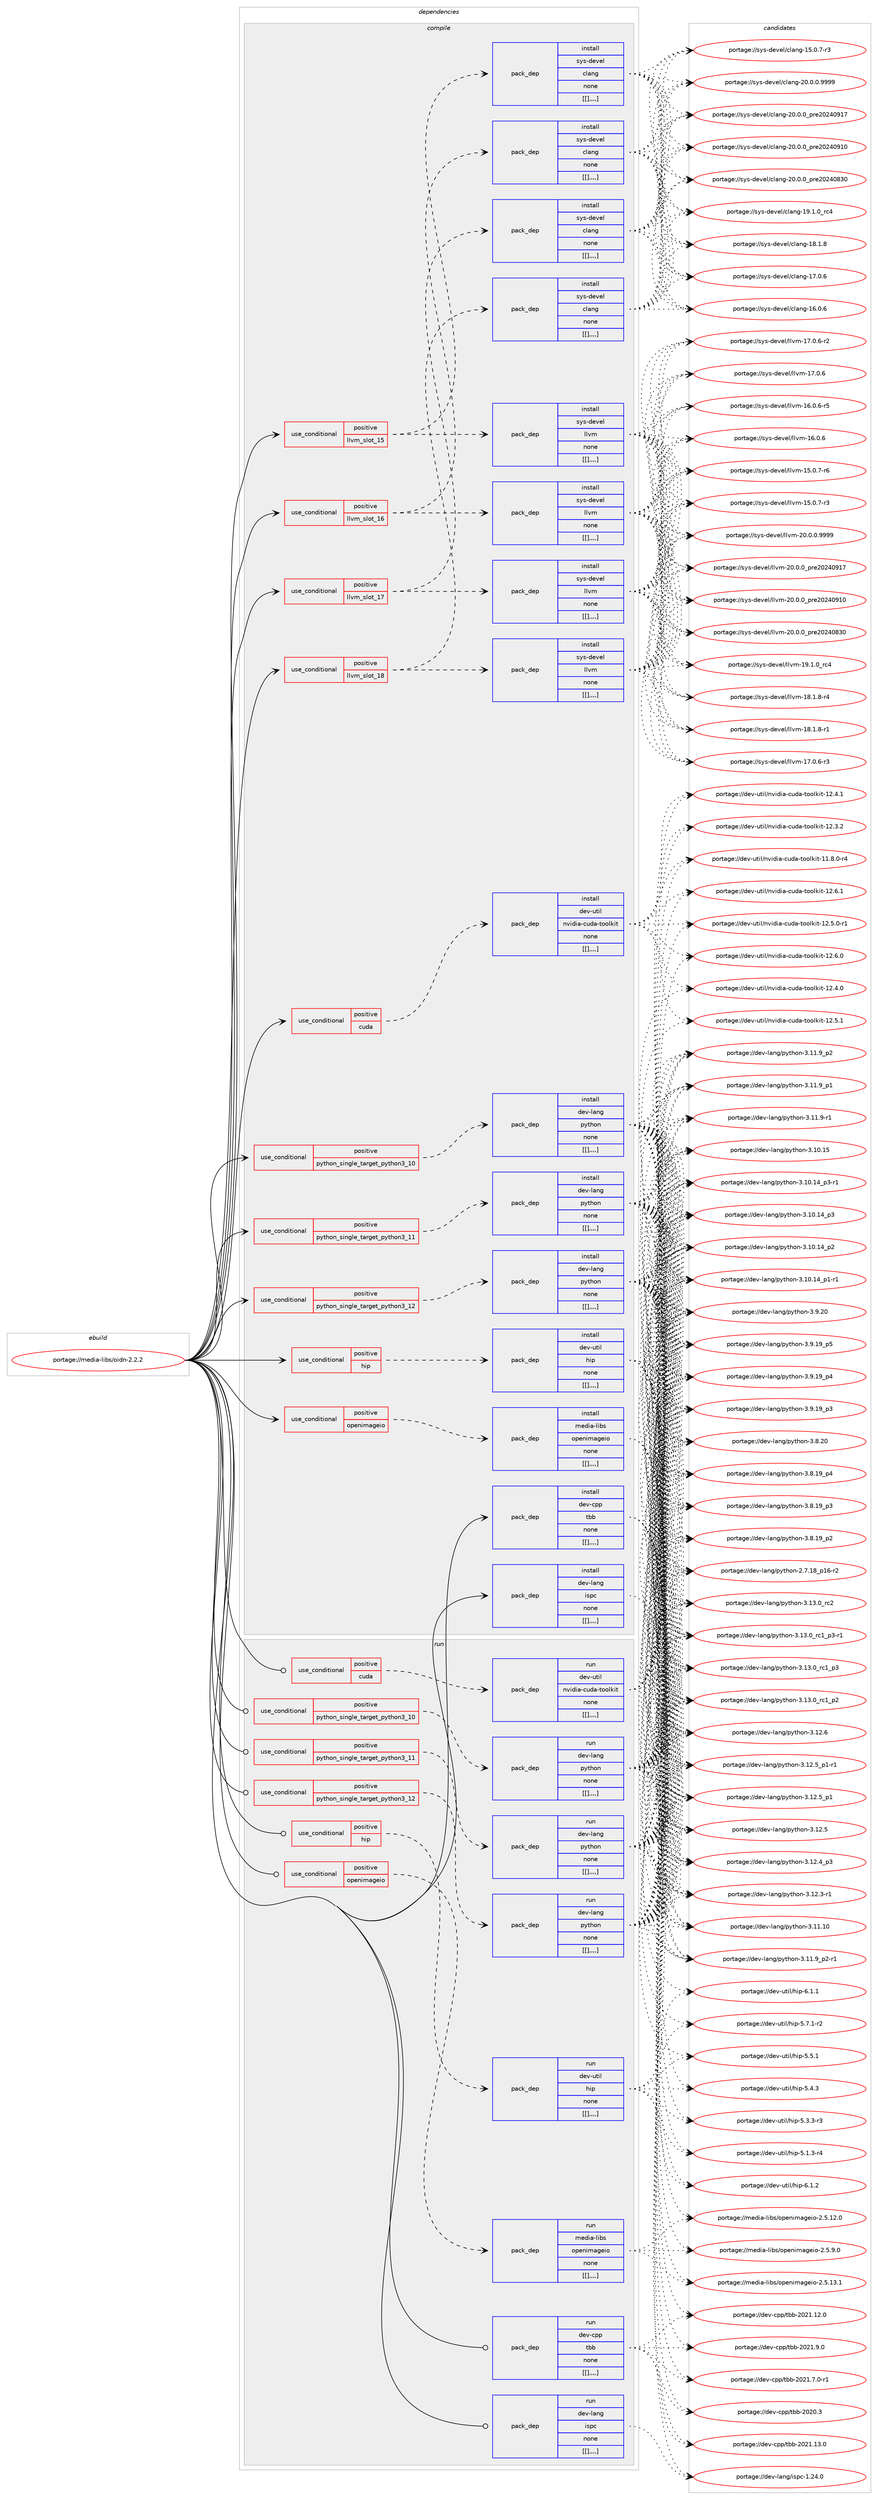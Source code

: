 digraph prolog {

# *************
# Graph options
# *************

newrank=true;
concentrate=true;
compound=true;
graph [rankdir=LR,fontname=Helvetica,fontsize=10,ranksep=1.5];#, ranksep=2.5, nodesep=0.2];
edge  [arrowhead=vee];
node  [fontname=Helvetica,fontsize=10];

# **********
# The ebuild
# **********

subgraph cluster_leftcol {
color=gray;
label=<<i>ebuild</i>>;
id [label="portage://media-libs/oidn-2.2.2", color=red, width=4, href="../media-libs/oidn-2.2.2.svg"];
}

# ****************
# The dependencies
# ****************

subgraph cluster_midcol {
color=gray;
label=<<i>dependencies</i>>;
subgraph cluster_compile {
fillcolor="#eeeeee";
style=filled;
label=<<i>compile</i>>;
subgraph cond80594 {
dependency320118 [label=<<TABLE BORDER="0" CELLBORDER="1" CELLSPACING="0" CELLPADDING="4"><TR><TD ROWSPAN="3" CELLPADDING="10">use_conditional</TD></TR><TR><TD>positive</TD></TR><TR><TD>cuda</TD></TR></TABLE>>, shape=none, color=red];
subgraph pack236995 {
dependency320119 [label=<<TABLE BORDER="0" CELLBORDER="1" CELLSPACING="0" CELLPADDING="4" WIDTH="220"><TR><TD ROWSPAN="6" CELLPADDING="30">pack_dep</TD></TR><TR><TD WIDTH="110">install</TD></TR><TR><TD>dev-util</TD></TR><TR><TD>nvidia-cuda-toolkit</TD></TR><TR><TD>none</TD></TR><TR><TD>[[],,,,]</TD></TR></TABLE>>, shape=none, color=blue];
}
dependency320118:e -> dependency320119:w [weight=20,style="dashed",arrowhead="vee"];
}
id:e -> dependency320118:w [weight=20,style="solid",arrowhead="vee"];
subgraph cond80595 {
dependency320120 [label=<<TABLE BORDER="0" CELLBORDER="1" CELLSPACING="0" CELLPADDING="4"><TR><TD ROWSPAN="3" CELLPADDING="10">use_conditional</TD></TR><TR><TD>positive</TD></TR><TR><TD>hip</TD></TR></TABLE>>, shape=none, color=red];
subgraph pack236996 {
dependency320121 [label=<<TABLE BORDER="0" CELLBORDER="1" CELLSPACING="0" CELLPADDING="4" WIDTH="220"><TR><TD ROWSPAN="6" CELLPADDING="30">pack_dep</TD></TR><TR><TD WIDTH="110">install</TD></TR><TR><TD>dev-util</TD></TR><TR><TD>hip</TD></TR><TR><TD>none</TD></TR><TR><TD>[[],,,,]</TD></TR></TABLE>>, shape=none, color=blue];
}
dependency320120:e -> dependency320121:w [weight=20,style="dashed",arrowhead="vee"];
}
id:e -> dependency320120:w [weight=20,style="solid",arrowhead="vee"];
subgraph cond80596 {
dependency320122 [label=<<TABLE BORDER="0" CELLBORDER="1" CELLSPACING="0" CELLPADDING="4"><TR><TD ROWSPAN="3" CELLPADDING="10">use_conditional</TD></TR><TR><TD>positive</TD></TR><TR><TD>llvm_slot_15</TD></TR></TABLE>>, shape=none, color=red];
subgraph pack236997 {
dependency320123 [label=<<TABLE BORDER="0" CELLBORDER="1" CELLSPACING="0" CELLPADDING="4" WIDTH="220"><TR><TD ROWSPAN="6" CELLPADDING="30">pack_dep</TD></TR><TR><TD WIDTH="110">install</TD></TR><TR><TD>sys-devel</TD></TR><TR><TD>clang</TD></TR><TR><TD>none</TD></TR><TR><TD>[[],,,,]</TD></TR></TABLE>>, shape=none, color=blue];
}
dependency320122:e -> dependency320123:w [weight=20,style="dashed",arrowhead="vee"];
subgraph pack236998 {
dependency320124 [label=<<TABLE BORDER="0" CELLBORDER="1" CELLSPACING="0" CELLPADDING="4" WIDTH="220"><TR><TD ROWSPAN="6" CELLPADDING="30">pack_dep</TD></TR><TR><TD WIDTH="110">install</TD></TR><TR><TD>sys-devel</TD></TR><TR><TD>llvm</TD></TR><TR><TD>none</TD></TR><TR><TD>[[],,,,]</TD></TR></TABLE>>, shape=none, color=blue];
}
dependency320122:e -> dependency320124:w [weight=20,style="dashed",arrowhead="vee"];
}
id:e -> dependency320122:w [weight=20,style="solid",arrowhead="vee"];
subgraph cond80597 {
dependency320125 [label=<<TABLE BORDER="0" CELLBORDER="1" CELLSPACING="0" CELLPADDING="4"><TR><TD ROWSPAN="3" CELLPADDING="10">use_conditional</TD></TR><TR><TD>positive</TD></TR><TR><TD>llvm_slot_16</TD></TR></TABLE>>, shape=none, color=red];
subgraph pack236999 {
dependency320126 [label=<<TABLE BORDER="0" CELLBORDER="1" CELLSPACING="0" CELLPADDING="4" WIDTH="220"><TR><TD ROWSPAN="6" CELLPADDING="30">pack_dep</TD></TR><TR><TD WIDTH="110">install</TD></TR><TR><TD>sys-devel</TD></TR><TR><TD>clang</TD></TR><TR><TD>none</TD></TR><TR><TD>[[],,,,]</TD></TR></TABLE>>, shape=none, color=blue];
}
dependency320125:e -> dependency320126:w [weight=20,style="dashed",arrowhead="vee"];
subgraph pack237000 {
dependency320127 [label=<<TABLE BORDER="0" CELLBORDER="1" CELLSPACING="0" CELLPADDING="4" WIDTH="220"><TR><TD ROWSPAN="6" CELLPADDING="30">pack_dep</TD></TR><TR><TD WIDTH="110">install</TD></TR><TR><TD>sys-devel</TD></TR><TR><TD>llvm</TD></TR><TR><TD>none</TD></TR><TR><TD>[[],,,,]</TD></TR></TABLE>>, shape=none, color=blue];
}
dependency320125:e -> dependency320127:w [weight=20,style="dashed",arrowhead="vee"];
}
id:e -> dependency320125:w [weight=20,style="solid",arrowhead="vee"];
subgraph cond80598 {
dependency320128 [label=<<TABLE BORDER="0" CELLBORDER="1" CELLSPACING="0" CELLPADDING="4"><TR><TD ROWSPAN="3" CELLPADDING="10">use_conditional</TD></TR><TR><TD>positive</TD></TR><TR><TD>llvm_slot_17</TD></TR></TABLE>>, shape=none, color=red];
subgraph pack237001 {
dependency320129 [label=<<TABLE BORDER="0" CELLBORDER="1" CELLSPACING="0" CELLPADDING="4" WIDTH="220"><TR><TD ROWSPAN="6" CELLPADDING="30">pack_dep</TD></TR><TR><TD WIDTH="110">install</TD></TR><TR><TD>sys-devel</TD></TR><TR><TD>clang</TD></TR><TR><TD>none</TD></TR><TR><TD>[[],,,,]</TD></TR></TABLE>>, shape=none, color=blue];
}
dependency320128:e -> dependency320129:w [weight=20,style="dashed",arrowhead="vee"];
subgraph pack237002 {
dependency320130 [label=<<TABLE BORDER="0" CELLBORDER="1" CELLSPACING="0" CELLPADDING="4" WIDTH="220"><TR><TD ROWSPAN="6" CELLPADDING="30">pack_dep</TD></TR><TR><TD WIDTH="110">install</TD></TR><TR><TD>sys-devel</TD></TR><TR><TD>llvm</TD></TR><TR><TD>none</TD></TR><TR><TD>[[],,,,]</TD></TR></TABLE>>, shape=none, color=blue];
}
dependency320128:e -> dependency320130:w [weight=20,style="dashed",arrowhead="vee"];
}
id:e -> dependency320128:w [weight=20,style="solid",arrowhead="vee"];
subgraph cond80599 {
dependency320131 [label=<<TABLE BORDER="0" CELLBORDER="1" CELLSPACING="0" CELLPADDING="4"><TR><TD ROWSPAN="3" CELLPADDING="10">use_conditional</TD></TR><TR><TD>positive</TD></TR><TR><TD>llvm_slot_18</TD></TR></TABLE>>, shape=none, color=red];
subgraph pack237003 {
dependency320132 [label=<<TABLE BORDER="0" CELLBORDER="1" CELLSPACING="0" CELLPADDING="4" WIDTH="220"><TR><TD ROWSPAN="6" CELLPADDING="30">pack_dep</TD></TR><TR><TD WIDTH="110">install</TD></TR><TR><TD>sys-devel</TD></TR><TR><TD>clang</TD></TR><TR><TD>none</TD></TR><TR><TD>[[],,,,]</TD></TR></TABLE>>, shape=none, color=blue];
}
dependency320131:e -> dependency320132:w [weight=20,style="dashed",arrowhead="vee"];
subgraph pack237004 {
dependency320133 [label=<<TABLE BORDER="0" CELLBORDER="1" CELLSPACING="0" CELLPADDING="4" WIDTH="220"><TR><TD ROWSPAN="6" CELLPADDING="30">pack_dep</TD></TR><TR><TD WIDTH="110">install</TD></TR><TR><TD>sys-devel</TD></TR><TR><TD>llvm</TD></TR><TR><TD>none</TD></TR><TR><TD>[[],,,,]</TD></TR></TABLE>>, shape=none, color=blue];
}
dependency320131:e -> dependency320133:w [weight=20,style="dashed",arrowhead="vee"];
}
id:e -> dependency320131:w [weight=20,style="solid",arrowhead="vee"];
subgraph cond80600 {
dependency320134 [label=<<TABLE BORDER="0" CELLBORDER="1" CELLSPACING="0" CELLPADDING="4"><TR><TD ROWSPAN="3" CELLPADDING="10">use_conditional</TD></TR><TR><TD>positive</TD></TR><TR><TD>openimageio</TD></TR></TABLE>>, shape=none, color=red];
subgraph pack237005 {
dependency320135 [label=<<TABLE BORDER="0" CELLBORDER="1" CELLSPACING="0" CELLPADDING="4" WIDTH="220"><TR><TD ROWSPAN="6" CELLPADDING="30">pack_dep</TD></TR><TR><TD WIDTH="110">install</TD></TR><TR><TD>media-libs</TD></TR><TR><TD>openimageio</TD></TR><TR><TD>none</TD></TR><TR><TD>[[],,,,]</TD></TR></TABLE>>, shape=none, color=blue];
}
dependency320134:e -> dependency320135:w [weight=20,style="dashed",arrowhead="vee"];
}
id:e -> dependency320134:w [weight=20,style="solid",arrowhead="vee"];
subgraph cond80601 {
dependency320136 [label=<<TABLE BORDER="0" CELLBORDER="1" CELLSPACING="0" CELLPADDING="4"><TR><TD ROWSPAN="3" CELLPADDING="10">use_conditional</TD></TR><TR><TD>positive</TD></TR><TR><TD>python_single_target_python3_10</TD></TR></TABLE>>, shape=none, color=red];
subgraph pack237006 {
dependency320137 [label=<<TABLE BORDER="0" CELLBORDER="1" CELLSPACING="0" CELLPADDING="4" WIDTH="220"><TR><TD ROWSPAN="6" CELLPADDING="30">pack_dep</TD></TR><TR><TD WIDTH="110">install</TD></TR><TR><TD>dev-lang</TD></TR><TR><TD>python</TD></TR><TR><TD>none</TD></TR><TR><TD>[[],,,,]</TD></TR></TABLE>>, shape=none, color=blue];
}
dependency320136:e -> dependency320137:w [weight=20,style="dashed",arrowhead="vee"];
}
id:e -> dependency320136:w [weight=20,style="solid",arrowhead="vee"];
subgraph cond80602 {
dependency320138 [label=<<TABLE BORDER="0" CELLBORDER="1" CELLSPACING="0" CELLPADDING="4"><TR><TD ROWSPAN="3" CELLPADDING="10">use_conditional</TD></TR><TR><TD>positive</TD></TR><TR><TD>python_single_target_python3_11</TD></TR></TABLE>>, shape=none, color=red];
subgraph pack237007 {
dependency320139 [label=<<TABLE BORDER="0" CELLBORDER="1" CELLSPACING="0" CELLPADDING="4" WIDTH="220"><TR><TD ROWSPAN="6" CELLPADDING="30">pack_dep</TD></TR><TR><TD WIDTH="110">install</TD></TR><TR><TD>dev-lang</TD></TR><TR><TD>python</TD></TR><TR><TD>none</TD></TR><TR><TD>[[],,,,]</TD></TR></TABLE>>, shape=none, color=blue];
}
dependency320138:e -> dependency320139:w [weight=20,style="dashed",arrowhead="vee"];
}
id:e -> dependency320138:w [weight=20,style="solid",arrowhead="vee"];
subgraph cond80603 {
dependency320140 [label=<<TABLE BORDER="0" CELLBORDER="1" CELLSPACING="0" CELLPADDING="4"><TR><TD ROWSPAN="3" CELLPADDING="10">use_conditional</TD></TR><TR><TD>positive</TD></TR><TR><TD>python_single_target_python3_12</TD></TR></TABLE>>, shape=none, color=red];
subgraph pack237008 {
dependency320141 [label=<<TABLE BORDER="0" CELLBORDER="1" CELLSPACING="0" CELLPADDING="4" WIDTH="220"><TR><TD ROWSPAN="6" CELLPADDING="30">pack_dep</TD></TR><TR><TD WIDTH="110">install</TD></TR><TR><TD>dev-lang</TD></TR><TR><TD>python</TD></TR><TR><TD>none</TD></TR><TR><TD>[[],,,,]</TD></TR></TABLE>>, shape=none, color=blue];
}
dependency320140:e -> dependency320141:w [weight=20,style="dashed",arrowhead="vee"];
}
id:e -> dependency320140:w [weight=20,style="solid",arrowhead="vee"];
subgraph pack237009 {
dependency320142 [label=<<TABLE BORDER="0" CELLBORDER="1" CELLSPACING="0" CELLPADDING="4" WIDTH="220"><TR><TD ROWSPAN="6" CELLPADDING="30">pack_dep</TD></TR><TR><TD WIDTH="110">install</TD></TR><TR><TD>dev-cpp</TD></TR><TR><TD>tbb</TD></TR><TR><TD>none</TD></TR><TR><TD>[[],,,,]</TD></TR></TABLE>>, shape=none, color=blue];
}
id:e -> dependency320142:w [weight=20,style="solid",arrowhead="vee"];
subgraph pack237010 {
dependency320143 [label=<<TABLE BORDER="0" CELLBORDER="1" CELLSPACING="0" CELLPADDING="4" WIDTH="220"><TR><TD ROWSPAN="6" CELLPADDING="30">pack_dep</TD></TR><TR><TD WIDTH="110">install</TD></TR><TR><TD>dev-lang</TD></TR><TR><TD>ispc</TD></TR><TR><TD>none</TD></TR><TR><TD>[[],,,,]</TD></TR></TABLE>>, shape=none, color=blue];
}
id:e -> dependency320143:w [weight=20,style="solid",arrowhead="vee"];
}
subgraph cluster_compileandrun {
fillcolor="#eeeeee";
style=filled;
label=<<i>compile and run</i>>;
}
subgraph cluster_run {
fillcolor="#eeeeee";
style=filled;
label=<<i>run</i>>;
subgraph cond80604 {
dependency320144 [label=<<TABLE BORDER="0" CELLBORDER="1" CELLSPACING="0" CELLPADDING="4"><TR><TD ROWSPAN="3" CELLPADDING="10">use_conditional</TD></TR><TR><TD>positive</TD></TR><TR><TD>cuda</TD></TR></TABLE>>, shape=none, color=red];
subgraph pack237011 {
dependency320145 [label=<<TABLE BORDER="0" CELLBORDER="1" CELLSPACING="0" CELLPADDING="4" WIDTH="220"><TR><TD ROWSPAN="6" CELLPADDING="30">pack_dep</TD></TR><TR><TD WIDTH="110">run</TD></TR><TR><TD>dev-util</TD></TR><TR><TD>nvidia-cuda-toolkit</TD></TR><TR><TD>none</TD></TR><TR><TD>[[],,,,]</TD></TR></TABLE>>, shape=none, color=blue];
}
dependency320144:e -> dependency320145:w [weight=20,style="dashed",arrowhead="vee"];
}
id:e -> dependency320144:w [weight=20,style="solid",arrowhead="odot"];
subgraph cond80605 {
dependency320146 [label=<<TABLE BORDER="0" CELLBORDER="1" CELLSPACING="0" CELLPADDING="4"><TR><TD ROWSPAN="3" CELLPADDING="10">use_conditional</TD></TR><TR><TD>positive</TD></TR><TR><TD>hip</TD></TR></TABLE>>, shape=none, color=red];
subgraph pack237012 {
dependency320147 [label=<<TABLE BORDER="0" CELLBORDER="1" CELLSPACING="0" CELLPADDING="4" WIDTH="220"><TR><TD ROWSPAN="6" CELLPADDING="30">pack_dep</TD></TR><TR><TD WIDTH="110">run</TD></TR><TR><TD>dev-util</TD></TR><TR><TD>hip</TD></TR><TR><TD>none</TD></TR><TR><TD>[[],,,,]</TD></TR></TABLE>>, shape=none, color=blue];
}
dependency320146:e -> dependency320147:w [weight=20,style="dashed",arrowhead="vee"];
}
id:e -> dependency320146:w [weight=20,style="solid",arrowhead="odot"];
subgraph cond80606 {
dependency320148 [label=<<TABLE BORDER="0" CELLBORDER="1" CELLSPACING="0" CELLPADDING="4"><TR><TD ROWSPAN="3" CELLPADDING="10">use_conditional</TD></TR><TR><TD>positive</TD></TR><TR><TD>openimageio</TD></TR></TABLE>>, shape=none, color=red];
subgraph pack237013 {
dependency320149 [label=<<TABLE BORDER="0" CELLBORDER="1" CELLSPACING="0" CELLPADDING="4" WIDTH="220"><TR><TD ROWSPAN="6" CELLPADDING="30">pack_dep</TD></TR><TR><TD WIDTH="110">run</TD></TR><TR><TD>media-libs</TD></TR><TR><TD>openimageio</TD></TR><TR><TD>none</TD></TR><TR><TD>[[],,,,]</TD></TR></TABLE>>, shape=none, color=blue];
}
dependency320148:e -> dependency320149:w [weight=20,style="dashed",arrowhead="vee"];
}
id:e -> dependency320148:w [weight=20,style="solid",arrowhead="odot"];
subgraph cond80607 {
dependency320150 [label=<<TABLE BORDER="0" CELLBORDER="1" CELLSPACING="0" CELLPADDING="4"><TR><TD ROWSPAN="3" CELLPADDING="10">use_conditional</TD></TR><TR><TD>positive</TD></TR><TR><TD>python_single_target_python3_10</TD></TR></TABLE>>, shape=none, color=red];
subgraph pack237014 {
dependency320151 [label=<<TABLE BORDER="0" CELLBORDER="1" CELLSPACING="0" CELLPADDING="4" WIDTH="220"><TR><TD ROWSPAN="6" CELLPADDING="30">pack_dep</TD></TR><TR><TD WIDTH="110">run</TD></TR><TR><TD>dev-lang</TD></TR><TR><TD>python</TD></TR><TR><TD>none</TD></TR><TR><TD>[[],,,,]</TD></TR></TABLE>>, shape=none, color=blue];
}
dependency320150:e -> dependency320151:w [weight=20,style="dashed",arrowhead="vee"];
}
id:e -> dependency320150:w [weight=20,style="solid",arrowhead="odot"];
subgraph cond80608 {
dependency320152 [label=<<TABLE BORDER="0" CELLBORDER="1" CELLSPACING="0" CELLPADDING="4"><TR><TD ROWSPAN="3" CELLPADDING="10">use_conditional</TD></TR><TR><TD>positive</TD></TR><TR><TD>python_single_target_python3_11</TD></TR></TABLE>>, shape=none, color=red];
subgraph pack237015 {
dependency320153 [label=<<TABLE BORDER="0" CELLBORDER="1" CELLSPACING="0" CELLPADDING="4" WIDTH="220"><TR><TD ROWSPAN="6" CELLPADDING="30">pack_dep</TD></TR><TR><TD WIDTH="110">run</TD></TR><TR><TD>dev-lang</TD></TR><TR><TD>python</TD></TR><TR><TD>none</TD></TR><TR><TD>[[],,,,]</TD></TR></TABLE>>, shape=none, color=blue];
}
dependency320152:e -> dependency320153:w [weight=20,style="dashed",arrowhead="vee"];
}
id:e -> dependency320152:w [weight=20,style="solid",arrowhead="odot"];
subgraph cond80609 {
dependency320154 [label=<<TABLE BORDER="0" CELLBORDER="1" CELLSPACING="0" CELLPADDING="4"><TR><TD ROWSPAN="3" CELLPADDING="10">use_conditional</TD></TR><TR><TD>positive</TD></TR><TR><TD>python_single_target_python3_12</TD></TR></TABLE>>, shape=none, color=red];
subgraph pack237016 {
dependency320155 [label=<<TABLE BORDER="0" CELLBORDER="1" CELLSPACING="0" CELLPADDING="4" WIDTH="220"><TR><TD ROWSPAN="6" CELLPADDING="30">pack_dep</TD></TR><TR><TD WIDTH="110">run</TD></TR><TR><TD>dev-lang</TD></TR><TR><TD>python</TD></TR><TR><TD>none</TD></TR><TR><TD>[[],,,,]</TD></TR></TABLE>>, shape=none, color=blue];
}
dependency320154:e -> dependency320155:w [weight=20,style="dashed",arrowhead="vee"];
}
id:e -> dependency320154:w [weight=20,style="solid",arrowhead="odot"];
subgraph pack237017 {
dependency320156 [label=<<TABLE BORDER="0" CELLBORDER="1" CELLSPACING="0" CELLPADDING="4" WIDTH="220"><TR><TD ROWSPAN="6" CELLPADDING="30">pack_dep</TD></TR><TR><TD WIDTH="110">run</TD></TR><TR><TD>dev-cpp</TD></TR><TR><TD>tbb</TD></TR><TR><TD>none</TD></TR><TR><TD>[[],,,,]</TD></TR></TABLE>>, shape=none, color=blue];
}
id:e -> dependency320156:w [weight=20,style="solid",arrowhead="odot"];
subgraph pack237018 {
dependency320157 [label=<<TABLE BORDER="0" CELLBORDER="1" CELLSPACING="0" CELLPADDING="4" WIDTH="220"><TR><TD ROWSPAN="6" CELLPADDING="30">pack_dep</TD></TR><TR><TD WIDTH="110">run</TD></TR><TR><TD>dev-lang</TD></TR><TR><TD>ispc</TD></TR><TR><TD>none</TD></TR><TR><TD>[[],,,,]</TD></TR></TABLE>>, shape=none, color=blue];
}
id:e -> dependency320157:w [weight=20,style="solid",arrowhead="odot"];
}
}

# **************
# The candidates
# **************

subgraph cluster_choices {
rank=same;
color=gray;
label=<<i>candidates</i>>;

subgraph choice236995 {
color=black;
nodesep=1;
choice1001011184511711610510847110118105100105974599117100974511611111110810710511645495046544649 [label="portage://dev-util/nvidia-cuda-toolkit-12.6.1", color=red, width=4,href="../dev-util/nvidia-cuda-toolkit-12.6.1.svg"];
choice1001011184511711610510847110118105100105974599117100974511611111110810710511645495046544648 [label="portage://dev-util/nvidia-cuda-toolkit-12.6.0", color=red, width=4,href="../dev-util/nvidia-cuda-toolkit-12.6.0.svg"];
choice1001011184511711610510847110118105100105974599117100974511611111110810710511645495046534649 [label="portage://dev-util/nvidia-cuda-toolkit-12.5.1", color=red, width=4,href="../dev-util/nvidia-cuda-toolkit-12.5.1.svg"];
choice10010111845117116105108471101181051001059745991171009745116111111108107105116454950465346484511449 [label="portage://dev-util/nvidia-cuda-toolkit-12.5.0-r1", color=red, width=4,href="../dev-util/nvidia-cuda-toolkit-12.5.0-r1.svg"];
choice1001011184511711610510847110118105100105974599117100974511611111110810710511645495046524649 [label="portage://dev-util/nvidia-cuda-toolkit-12.4.1", color=red, width=4,href="../dev-util/nvidia-cuda-toolkit-12.4.1.svg"];
choice1001011184511711610510847110118105100105974599117100974511611111110810710511645495046524648 [label="portage://dev-util/nvidia-cuda-toolkit-12.4.0", color=red, width=4,href="../dev-util/nvidia-cuda-toolkit-12.4.0.svg"];
choice1001011184511711610510847110118105100105974599117100974511611111110810710511645495046514650 [label="portage://dev-util/nvidia-cuda-toolkit-12.3.2", color=red, width=4,href="../dev-util/nvidia-cuda-toolkit-12.3.2.svg"];
choice10010111845117116105108471101181051001059745991171009745116111111108107105116454949465646484511452 [label="portage://dev-util/nvidia-cuda-toolkit-11.8.0-r4", color=red, width=4,href="../dev-util/nvidia-cuda-toolkit-11.8.0-r4.svg"];
dependency320119:e -> choice1001011184511711610510847110118105100105974599117100974511611111110810710511645495046544649:w [style=dotted,weight="100"];
dependency320119:e -> choice1001011184511711610510847110118105100105974599117100974511611111110810710511645495046544648:w [style=dotted,weight="100"];
dependency320119:e -> choice1001011184511711610510847110118105100105974599117100974511611111110810710511645495046534649:w [style=dotted,weight="100"];
dependency320119:e -> choice10010111845117116105108471101181051001059745991171009745116111111108107105116454950465346484511449:w [style=dotted,weight="100"];
dependency320119:e -> choice1001011184511711610510847110118105100105974599117100974511611111110810710511645495046524649:w [style=dotted,weight="100"];
dependency320119:e -> choice1001011184511711610510847110118105100105974599117100974511611111110810710511645495046524648:w [style=dotted,weight="100"];
dependency320119:e -> choice1001011184511711610510847110118105100105974599117100974511611111110810710511645495046514650:w [style=dotted,weight="100"];
dependency320119:e -> choice10010111845117116105108471101181051001059745991171009745116111111108107105116454949465646484511452:w [style=dotted,weight="100"];
}
subgraph choice236996 {
color=black;
nodesep=1;
choice1001011184511711610510847104105112455446494650 [label="portage://dev-util/hip-6.1.2", color=red, width=4,href="../dev-util/hip-6.1.2.svg"];
choice1001011184511711610510847104105112455446494649 [label="portage://dev-util/hip-6.1.1", color=red, width=4,href="../dev-util/hip-6.1.1.svg"];
choice10010111845117116105108471041051124553465546494511450 [label="portage://dev-util/hip-5.7.1-r2", color=red, width=4,href="../dev-util/hip-5.7.1-r2.svg"];
choice1001011184511711610510847104105112455346534649 [label="portage://dev-util/hip-5.5.1", color=red, width=4,href="../dev-util/hip-5.5.1.svg"];
choice1001011184511711610510847104105112455346524651 [label="portage://dev-util/hip-5.4.3", color=red, width=4,href="../dev-util/hip-5.4.3.svg"];
choice10010111845117116105108471041051124553465146514511451 [label="portage://dev-util/hip-5.3.3-r3", color=red, width=4,href="../dev-util/hip-5.3.3-r3.svg"];
choice10010111845117116105108471041051124553464946514511452 [label="portage://dev-util/hip-5.1.3-r4", color=red, width=4,href="../dev-util/hip-5.1.3-r4.svg"];
dependency320121:e -> choice1001011184511711610510847104105112455446494650:w [style=dotted,weight="100"];
dependency320121:e -> choice1001011184511711610510847104105112455446494649:w [style=dotted,weight="100"];
dependency320121:e -> choice10010111845117116105108471041051124553465546494511450:w [style=dotted,weight="100"];
dependency320121:e -> choice1001011184511711610510847104105112455346534649:w [style=dotted,weight="100"];
dependency320121:e -> choice1001011184511711610510847104105112455346524651:w [style=dotted,weight="100"];
dependency320121:e -> choice10010111845117116105108471041051124553465146514511451:w [style=dotted,weight="100"];
dependency320121:e -> choice10010111845117116105108471041051124553464946514511452:w [style=dotted,weight="100"];
}
subgraph choice236997 {
color=black;
nodesep=1;
choice11512111545100101118101108479910897110103455048464846484657575757 [label="portage://sys-devel/clang-20.0.0.9999", color=red, width=4,href="../sys-devel/clang-20.0.0.9999.svg"];
choice1151211154510010111810110847991089711010345504846484648951121141015048505248574955 [label="portage://sys-devel/clang-20.0.0_pre20240917", color=red, width=4,href="../sys-devel/clang-20.0.0_pre20240917.svg"];
choice1151211154510010111810110847991089711010345504846484648951121141015048505248574948 [label="portage://sys-devel/clang-20.0.0_pre20240910", color=red, width=4,href="../sys-devel/clang-20.0.0_pre20240910.svg"];
choice1151211154510010111810110847991089711010345504846484648951121141015048505248565148 [label="portage://sys-devel/clang-20.0.0_pre20240830", color=red, width=4,href="../sys-devel/clang-20.0.0_pre20240830.svg"];
choice1151211154510010111810110847991089711010345495746494648951149952 [label="portage://sys-devel/clang-19.1.0_rc4", color=red, width=4,href="../sys-devel/clang-19.1.0_rc4.svg"];
choice1151211154510010111810110847991089711010345495646494656 [label="portage://sys-devel/clang-18.1.8", color=red, width=4,href="../sys-devel/clang-18.1.8.svg"];
choice1151211154510010111810110847991089711010345495546484654 [label="portage://sys-devel/clang-17.0.6", color=red, width=4,href="../sys-devel/clang-17.0.6.svg"];
choice1151211154510010111810110847991089711010345495446484654 [label="portage://sys-devel/clang-16.0.6", color=red, width=4,href="../sys-devel/clang-16.0.6.svg"];
choice11512111545100101118101108479910897110103454953464846554511451 [label="portage://sys-devel/clang-15.0.7-r3", color=red, width=4,href="../sys-devel/clang-15.0.7-r3.svg"];
dependency320123:e -> choice11512111545100101118101108479910897110103455048464846484657575757:w [style=dotted,weight="100"];
dependency320123:e -> choice1151211154510010111810110847991089711010345504846484648951121141015048505248574955:w [style=dotted,weight="100"];
dependency320123:e -> choice1151211154510010111810110847991089711010345504846484648951121141015048505248574948:w [style=dotted,weight="100"];
dependency320123:e -> choice1151211154510010111810110847991089711010345504846484648951121141015048505248565148:w [style=dotted,weight="100"];
dependency320123:e -> choice1151211154510010111810110847991089711010345495746494648951149952:w [style=dotted,weight="100"];
dependency320123:e -> choice1151211154510010111810110847991089711010345495646494656:w [style=dotted,weight="100"];
dependency320123:e -> choice1151211154510010111810110847991089711010345495546484654:w [style=dotted,weight="100"];
dependency320123:e -> choice1151211154510010111810110847991089711010345495446484654:w [style=dotted,weight="100"];
dependency320123:e -> choice11512111545100101118101108479910897110103454953464846554511451:w [style=dotted,weight="100"];
}
subgraph choice236998 {
color=black;
nodesep=1;
choice1151211154510010111810110847108108118109455048464846484657575757 [label="portage://sys-devel/llvm-20.0.0.9999", color=red, width=4,href="../sys-devel/llvm-20.0.0.9999.svg"];
choice115121115451001011181011084710810811810945504846484648951121141015048505248574955 [label="portage://sys-devel/llvm-20.0.0_pre20240917", color=red, width=4,href="../sys-devel/llvm-20.0.0_pre20240917.svg"];
choice115121115451001011181011084710810811810945504846484648951121141015048505248574948 [label="portage://sys-devel/llvm-20.0.0_pre20240910", color=red, width=4,href="../sys-devel/llvm-20.0.0_pre20240910.svg"];
choice115121115451001011181011084710810811810945504846484648951121141015048505248565148 [label="portage://sys-devel/llvm-20.0.0_pre20240830", color=red, width=4,href="../sys-devel/llvm-20.0.0_pre20240830.svg"];
choice115121115451001011181011084710810811810945495746494648951149952 [label="portage://sys-devel/llvm-19.1.0_rc4", color=red, width=4,href="../sys-devel/llvm-19.1.0_rc4.svg"];
choice1151211154510010111810110847108108118109454956464946564511452 [label="portage://sys-devel/llvm-18.1.8-r4", color=red, width=4,href="../sys-devel/llvm-18.1.8-r4.svg"];
choice1151211154510010111810110847108108118109454956464946564511449 [label="portage://sys-devel/llvm-18.1.8-r1", color=red, width=4,href="../sys-devel/llvm-18.1.8-r1.svg"];
choice1151211154510010111810110847108108118109454955464846544511451 [label="portage://sys-devel/llvm-17.0.6-r3", color=red, width=4,href="../sys-devel/llvm-17.0.6-r3.svg"];
choice1151211154510010111810110847108108118109454955464846544511450 [label="portage://sys-devel/llvm-17.0.6-r2", color=red, width=4,href="../sys-devel/llvm-17.0.6-r2.svg"];
choice115121115451001011181011084710810811810945495546484654 [label="portage://sys-devel/llvm-17.0.6", color=red, width=4,href="../sys-devel/llvm-17.0.6.svg"];
choice1151211154510010111810110847108108118109454954464846544511453 [label="portage://sys-devel/llvm-16.0.6-r5", color=red, width=4,href="../sys-devel/llvm-16.0.6-r5.svg"];
choice115121115451001011181011084710810811810945495446484654 [label="portage://sys-devel/llvm-16.0.6", color=red, width=4,href="../sys-devel/llvm-16.0.6.svg"];
choice1151211154510010111810110847108108118109454953464846554511454 [label="portage://sys-devel/llvm-15.0.7-r6", color=red, width=4,href="../sys-devel/llvm-15.0.7-r6.svg"];
choice1151211154510010111810110847108108118109454953464846554511451 [label="portage://sys-devel/llvm-15.0.7-r3", color=red, width=4,href="../sys-devel/llvm-15.0.7-r3.svg"];
dependency320124:e -> choice1151211154510010111810110847108108118109455048464846484657575757:w [style=dotted,weight="100"];
dependency320124:e -> choice115121115451001011181011084710810811810945504846484648951121141015048505248574955:w [style=dotted,weight="100"];
dependency320124:e -> choice115121115451001011181011084710810811810945504846484648951121141015048505248574948:w [style=dotted,weight="100"];
dependency320124:e -> choice115121115451001011181011084710810811810945504846484648951121141015048505248565148:w [style=dotted,weight="100"];
dependency320124:e -> choice115121115451001011181011084710810811810945495746494648951149952:w [style=dotted,weight="100"];
dependency320124:e -> choice1151211154510010111810110847108108118109454956464946564511452:w [style=dotted,weight="100"];
dependency320124:e -> choice1151211154510010111810110847108108118109454956464946564511449:w [style=dotted,weight="100"];
dependency320124:e -> choice1151211154510010111810110847108108118109454955464846544511451:w [style=dotted,weight="100"];
dependency320124:e -> choice1151211154510010111810110847108108118109454955464846544511450:w [style=dotted,weight="100"];
dependency320124:e -> choice115121115451001011181011084710810811810945495546484654:w [style=dotted,weight="100"];
dependency320124:e -> choice1151211154510010111810110847108108118109454954464846544511453:w [style=dotted,weight="100"];
dependency320124:e -> choice115121115451001011181011084710810811810945495446484654:w [style=dotted,weight="100"];
dependency320124:e -> choice1151211154510010111810110847108108118109454953464846554511454:w [style=dotted,weight="100"];
dependency320124:e -> choice1151211154510010111810110847108108118109454953464846554511451:w [style=dotted,weight="100"];
}
subgraph choice236999 {
color=black;
nodesep=1;
choice11512111545100101118101108479910897110103455048464846484657575757 [label="portage://sys-devel/clang-20.0.0.9999", color=red, width=4,href="../sys-devel/clang-20.0.0.9999.svg"];
choice1151211154510010111810110847991089711010345504846484648951121141015048505248574955 [label="portage://sys-devel/clang-20.0.0_pre20240917", color=red, width=4,href="../sys-devel/clang-20.0.0_pre20240917.svg"];
choice1151211154510010111810110847991089711010345504846484648951121141015048505248574948 [label="portage://sys-devel/clang-20.0.0_pre20240910", color=red, width=4,href="../sys-devel/clang-20.0.0_pre20240910.svg"];
choice1151211154510010111810110847991089711010345504846484648951121141015048505248565148 [label="portage://sys-devel/clang-20.0.0_pre20240830", color=red, width=4,href="../sys-devel/clang-20.0.0_pre20240830.svg"];
choice1151211154510010111810110847991089711010345495746494648951149952 [label="portage://sys-devel/clang-19.1.0_rc4", color=red, width=4,href="../sys-devel/clang-19.1.0_rc4.svg"];
choice1151211154510010111810110847991089711010345495646494656 [label="portage://sys-devel/clang-18.1.8", color=red, width=4,href="../sys-devel/clang-18.1.8.svg"];
choice1151211154510010111810110847991089711010345495546484654 [label="portage://sys-devel/clang-17.0.6", color=red, width=4,href="../sys-devel/clang-17.0.6.svg"];
choice1151211154510010111810110847991089711010345495446484654 [label="portage://sys-devel/clang-16.0.6", color=red, width=4,href="../sys-devel/clang-16.0.6.svg"];
choice11512111545100101118101108479910897110103454953464846554511451 [label="portage://sys-devel/clang-15.0.7-r3", color=red, width=4,href="../sys-devel/clang-15.0.7-r3.svg"];
dependency320126:e -> choice11512111545100101118101108479910897110103455048464846484657575757:w [style=dotted,weight="100"];
dependency320126:e -> choice1151211154510010111810110847991089711010345504846484648951121141015048505248574955:w [style=dotted,weight="100"];
dependency320126:e -> choice1151211154510010111810110847991089711010345504846484648951121141015048505248574948:w [style=dotted,weight="100"];
dependency320126:e -> choice1151211154510010111810110847991089711010345504846484648951121141015048505248565148:w [style=dotted,weight="100"];
dependency320126:e -> choice1151211154510010111810110847991089711010345495746494648951149952:w [style=dotted,weight="100"];
dependency320126:e -> choice1151211154510010111810110847991089711010345495646494656:w [style=dotted,weight="100"];
dependency320126:e -> choice1151211154510010111810110847991089711010345495546484654:w [style=dotted,weight="100"];
dependency320126:e -> choice1151211154510010111810110847991089711010345495446484654:w [style=dotted,weight="100"];
dependency320126:e -> choice11512111545100101118101108479910897110103454953464846554511451:w [style=dotted,weight="100"];
}
subgraph choice237000 {
color=black;
nodesep=1;
choice1151211154510010111810110847108108118109455048464846484657575757 [label="portage://sys-devel/llvm-20.0.0.9999", color=red, width=4,href="../sys-devel/llvm-20.0.0.9999.svg"];
choice115121115451001011181011084710810811810945504846484648951121141015048505248574955 [label="portage://sys-devel/llvm-20.0.0_pre20240917", color=red, width=4,href="../sys-devel/llvm-20.0.0_pre20240917.svg"];
choice115121115451001011181011084710810811810945504846484648951121141015048505248574948 [label="portage://sys-devel/llvm-20.0.0_pre20240910", color=red, width=4,href="../sys-devel/llvm-20.0.0_pre20240910.svg"];
choice115121115451001011181011084710810811810945504846484648951121141015048505248565148 [label="portage://sys-devel/llvm-20.0.0_pre20240830", color=red, width=4,href="../sys-devel/llvm-20.0.0_pre20240830.svg"];
choice115121115451001011181011084710810811810945495746494648951149952 [label="portage://sys-devel/llvm-19.1.0_rc4", color=red, width=4,href="../sys-devel/llvm-19.1.0_rc4.svg"];
choice1151211154510010111810110847108108118109454956464946564511452 [label="portage://sys-devel/llvm-18.1.8-r4", color=red, width=4,href="../sys-devel/llvm-18.1.8-r4.svg"];
choice1151211154510010111810110847108108118109454956464946564511449 [label="portage://sys-devel/llvm-18.1.8-r1", color=red, width=4,href="../sys-devel/llvm-18.1.8-r1.svg"];
choice1151211154510010111810110847108108118109454955464846544511451 [label="portage://sys-devel/llvm-17.0.6-r3", color=red, width=4,href="../sys-devel/llvm-17.0.6-r3.svg"];
choice1151211154510010111810110847108108118109454955464846544511450 [label="portage://sys-devel/llvm-17.0.6-r2", color=red, width=4,href="../sys-devel/llvm-17.0.6-r2.svg"];
choice115121115451001011181011084710810811810945495546484654 [label="portage://sys-devel/llvm-17.0.6", color=red, width=4,href="../sys-devel/llvm-17.0.6.svg"];
choice1151211154510010111810110847108108118109454954464846544511453 [label="portage://sys-devel/llvm-16.0.6-r5", color=red, width=4,href="../sys-devel/llvm-16.0.6-r5.svg"];
choice115121115451001011181011084710810811810945495446484654 [label="portage://sys-devel/llvm-16.0.6", color=red, width=4,href="../sys-devel/llvm-16.0.6.svg"];
choice1151211154510010111810110847108108118109454953464846554511454 [label="portage://sys-devel/llvm-15.0.7-r6", color=red, width=4,href="../sys-devel/llvm-15.0.7-r6.svg"];
choice1151211154510010111810110847108108118109454953464846554511451 [label="portage://sys-devel/llvm-15.0.7-r3", color=red, width=4,href="../sys-devel/llvm-15.0.7-r3.svg"];
dependency320127:e -> choice1151211154510010111810110847108108118109455048464846484657575757:w [style=dotted,weight="100"];
dependency320127:e -> choice115121115451001011181011084710810811810945504846484648951121141015048505248574955:w [style=dotted,weight="100"];
dependency320127:e -> choice115121115451001011181011084710810811810945504846484648951121141015048505248574948:w [style=dotted,weight="100"];
dependency320127:e -> choice115121115451001011181011084710810811810945504846484648951121141015048505248565148:w [style=dotted,weight="100"];
dependency320127:e -> choice115121115451001011181011084710810811810945495746494648951149952:w [style=dotted,weight="100"];
dependency320127:e -> choice1151211154510010111810110847108108118109454956464946564511452:w [style=dotted,weight="100"];
dependency320127:e -> choice1151211154510010111810110847108108118109454956464946564511449:w [style=dotted,weight="100"];
dependency320127:e -> choice1151211154510010111810110847108108118109454955464846544511451:w [style=dotted,weight="100"];
dependency320127:e -> choice1151211154510010111810110847108108118109454955464846544511450:w [style=dotted,weight="100"];
dependency320127:e -> choice115121115451001011181011084710810811810945495546484654:w [style=dotted,weight="100"];
dependency320127:e -> choice1151211154510010111810110847108108118109454954464846544511453:w [style=dotted,weight="100"];
dependency320127:e -> choice115121115451001011181011084710810811810945495446484654:w [style=dotted,weight="100"];
dependency320127:e -> choice1151211154510010111810110847108108118109454953464846554511454:w [style=dotted,weight="100"];
dependency320127:e -> choice1151211154510010111810110847108108118109454953464846554511451:w [style=dotted,weight="100"];
}
subgraph choice237001 {
color=black;
nodesep=1;
choice11512111545100101118101108479910897110103455048464846484657575757 [label="portage://sys-devel/clang-20.0.0.9999", color=red, width=4,href="../sys-devel/clang-20.0.0.9999.svg"];
choice1151211154510010111810110847991089711010345504846484648951121141015048505248574955 [label="portage://sys-devel/clang-20.0.0_pre20240917", color=red, width=4,href="../sys-devel/clang-20.0.0_pre20240917.svg"];
choice1151211154510010111810110847991089711010345504846484648951121141015048505248574948 [label="portage://sys-devel/clang-20.0.0_pre20240910", color=red, width=4,href="../sys-devel/clang-20.0.0_pre20240910.svg"];
choice1151211154510010111810110847991089711010345504846484648951121141015048505248565148 [label="portage://sys-devel/clang-20.0.0_pre20240830", color=red, width=4,href="../sys-devel/clang-20.0.0_pre20240830.svg"];
choice1151211154510010111810110847991089711010345495746494648951149952 [label="portage://sys-devel/clang-19.1.0_rc4", color=red, width=4,href="../sys-devel/clang-19.1.0_rc4.svg"];
choice1151211154510010111810110847991089711010345495646494656 [label="portage://sys-devel/clang-18.1.8", color=red, width=4,href="../sys-devel/clang-18.1.8.svg"];
choice1151211154510010111810110847991089711010345495546484654 [label="portage://sys-devel/clang-17.0.6", color=red, width=4,href="../sys-devel/clang-17.0.6.svg"];
choice1151211154510010111810110847991089711010345495446484654 [label="portage://sys-devel/clang-16.0.6", color=red, width=4,href="../sys-devel/clang-16.0.6.svg"];
choice11512111545100101118101108479910897110103454953464846554511451 [label="portage://sys-devel/clang-15.0.7-r3", color=red, width=4,href="../sys-devel/clang-15.0.7-r3.svg"];
dependency320129:e -> choice11512111545100101118101108479910897110103455048464846484657575757:w [style=dotted,weight="100"];
dependency320129:e -> choice1151211154510010111810110847991089711010345504846484648951121141015048505248574955:w [style=dotted,weight="100"];
dependency320129:e -> choice1151211154510010111810110847991089711010345504846484648951121141015048505248574948:w [style=dotted,weight="100"];
dependency320129:e -> choice1151211154510010111810110847991089711010345504846484648951121141015048505248565148:w [style=dotted,weight="100"];
dependency320129:e -> choice1151211154510010111810110847991089711010345495746494648951149952:w [style=dotted,weight="100"];
dependency320129:e -> choice1151211154510010111810110847991089711010345495646494656:w [style=dotted,weight="100"];
dependency320129:e -> choice1151211154510010111810110847991089711010345495546484654:w [style=dotted,weight="100"];
dependency320129:e -> choice1151211154510010111810110847991089711010345495446484654:w [style=dotted,weight="100"];
dependency320129:e -> choice11512111545100101118101108479910897110103454953464846554511451:w [style=dotted,weight="100"];
}
subgraph choice237002 {
color=black;
nodesep=1;
choice1151211154510010111810110847108108118109455048464846484657575757 [label="portage://sys-devel/llvm-20.0.0.9999", color=red, width=4,href="../sys-devel/llvm-20.0.0.9999.svg"];
choice115121115451001011181011084710810811810945504846484648951121141015048505248574955 [label="portage://sys-devel/llvm-20.0.0_pre20240917", color=red, width=4,href="../sys-devel/llvm-20.0.0_pre20240917.svg"];
choice115121115451001011181011084710810811810945504846484648951121141015048505248574948 [label="portage://sys-devel/llvm-20.0.0_pre20240910", color=red, width=4,href="../sys-devel/llvm-20.0.0_pre20240910.svg"];
choice115121115451001011181011084710810811810945504846484648951121141015048505248565148 [label="portage://sys-devel/llvm-20.0.0_pre20240830", color=red, width=4,href="../sys-devel/llvm-20.0.0_pre20240830.svg"];
choice115121115451001011181011084710810811810945495746494648951149952 [label="portage://sys-devel/llvm-19.1.0_rc4", color=red, width=4,href="../sys-devel/llvm-19.1.0_rc4.svg"];
choice1151211154510010111810110847108108118109454956464946564511452 [label="portage://sys-devel/llvm-18.1.8-r4", color=red, width=4,href="../sys-devel/llvm-18.1.8-r4.svg"];
choice1151211154510010111810110847108108118109454956464946564511449 [label="portage://sys-devel/llvm-18.1.8-r1", color=red, width=4,href="../sys-devel/llvm-18.1.8-r1.svg"];
choice1151211154510010111810110847108108118109454955464846544511451 [label="portage://sys-devel/llvm-17.0.6-r3", color=red, width=4,href="../sys-devel/llvm-17.0.6-r3.svg"];
choice1151211154510010111810110847108108118109454955464846544511450 [label="portage://sys-devel/llvm-17.0.6-r2", color=red, width=4,href="../sys-devel/llvm-17.0.6-r2.svg"];
choice115121115451001011181011084710810811810945495546484654 [label="portage://sys-devel/llvm-17.0.6", color=red, width=4,href="../sys-devel/llvm-17.0.6.svg"];
choice1151211154510010111810110847108108118109454954464846544511453 [label="portage://sys-devel/llvm-16.0.6-r5", color=red, width=4,href="../sys-devel/llvm-16.0.6-r5.svg"];
choice115121115451001011181011084710810811810945495446484654 [label="portage://sys-devel/llvm-16.0.6", color=red, width=4,href="../sys-devel/llvm-16.0.6.svg"];
choice1151211154510010111810110847108108118109454953464846554511454 [label="portage://sys-devel/llvm-15.0.7-r6", color=red, width=4,href="../sys-devel/llvm-15.0.7-r6.svg"];
choice1151211154510010111810110847108108118109454953464846554511451 [label="portage://sys-devel/llvm-15.0.7-r3", color=red, width=4,href="../sys-devel/llvm-15.0.7-r3.svg"];
dependency320130:e -> choice1151211154510010111810110847108108118109455048464846484657575757:w [style=dotted,weight="100"];
dependency320130:e -> choice115121115451001011181011084710810811810945504846484648951121141015048505248574955:w [style=dotted,weight="100"];
dependency320130:e -> choice115121115451001011181011084710810811810945504846484648951121141015048505248574948:w [style=dotted,weight="100"];
dependency320130:e -> choice115121115451001011181011084710810811810945504846484648951121141015048505248565148:w [style=dotted,weight="100"];
dependency320130:e -> choice115121115451001011181011084710810811810945495746494648951149952:w [style=dotted,weight="100"];
dependency320130:e -> choice1151211154510010111810110847108108118109454956464946564511452:w [style=dotted,weight="100"];
dependency320130:e -> choice1151211154510010111810110847108108118109454956464946564511449:w [style=dotted,weight="100"];
dependency320130:e -> choice1151211154510010111810110847108108118109454955464846544511451:w [style=dotted,weight="100"];
dependency320130:e -> choice1151211154510010111810110847108108118109454955464846544511450:w [style=dotted,weight="100"];
dependency320130:e -> choice115121115451001011181011084710810811810945495546484654:w [style=dotted,weight="100"];
dependency320130:e -> choice1151211154510010111810110847108108118109454954464846544511453:w [style=dotted,weight="100"];
dependency320130:e -> choice115121115451001011181011084710810811810945495446484654:w [style=dotted,weight="100"];
dependency320130:e -> choice1151211154510010111810110847108108118109454953464846554511454:w [style=dotted,weight="100"];
dependency320130:e -> choice1151211154510010111810110847108108118109454953464846554511451:w [style=dotted,weight="100"];
}
subgraph choice237003 {
color=black;
nodesep=1;
choice11512111545100101118101108479910897110103455048464846484657575757 [label="portage://sys-devel/clang-20.0.0.9999", color=red, width=4,href="../sys-devel/clang-20.0.0.9999.svg"];
choice1151211154510010111810110847991089711010345504846484648951121141015048505248574955 [label="portage://sys-devel/clang-20.0.0_pre20240917", color=red, width=4,href="../sys-devel/clang-20.0.0_pre20240917.svg"];
choice1151211154510010111810110847991089711010345504846484648951121141015048505248574948 [label="portage://sys-devel/clang-20.0.0_pre20240910", color=red, width=4,href="../sys-devel/clang-20.0.0_pre20240910.svg"];
choice1151211154510010111810110847991089711010345504846484648951121141015048505248565148 [label="portage://sys-devel/clang-20.0.0_pre20240830", color=red, width=4,href="../sys-devel/clang-20.0.0_pre20240830.svg"];
choice1151211154510010111810110847991089711010345495746494648951149952 [label="portage://sys-devel/clang-19.1.0_rc4", color=red, width=4,href="../sys-devel/clang-19.1.0_rc4.svg"];
choice1151211154510010111810110847991089711010345495646494656 [label="portage://sys-devel/clang-18.1.8", color=red, width=4,href="../sys-devel/clang-18.1.8.svg"];
choice1151211154510010111810110847991089711010345495546484654 [label="portage://sys-devel/clang-17.0.6", color=red, width=4,href="../sys-devel/clang-17.0.6.svg"];
choice1151211154510010111810110847991089711010345495446484654 [label="portage://sys-devel/clang-16.0.6", color=red, width=4,href="../sys-devel/clang-16.0.6.svg"];
choice11512111545100101118101108479910897110103454953464846554511451 [label="portage://sys-devel/clang-15.0.7-r3", color=red, width=4,href="../sys-devel/clang-15.0.7-r3.svg"];
dependency320132:e -> choice11512111545100101118101108479910897110103455048464846484657575757:w [style=dotted,weight="100"];
dependency320132:e -> choice1151211154510010111810110847991089711010345504846484648951121141015048505248574955:w [style=dotted,weight="100"];
dependency320132:e -> choice1151211154510010111810110847991089711010345504846484648951121141015048505248574948:w [style=dotted,weight="100"];
dependency320132:e -> choice1151211154510010111810110847991089711010345504846484648951121141015048505248565148:w [style=dotted,weight="100"];
dependency320132:e -> choice1151211154510010111810110847991089711010345495746494648951149952:w [style=dotted,weight="100"];
dependency320132:e -> choice1151211154510010111810110847991089711010345495646494656:w [style=dotted,weight="100"];
dependency320132:e -> choice1151211154510010111810110847991089711010345495546484654:w [style=dotted,weight="100"];
dependency320132:e -> choice1151211154510010111810110847991089711010345495446484654:w [style=dotted,weight="100"];
dependency320132:e -> choice11512111545100101118101108479910897110103454953464846554511451:w [style=dotted,weight="100"];
}
subgraph choice237004 {
color=black;
nodesep=1;
choice1151211154510010111810110847108108118109455048464846484657575757 [label="portage://sys-devel/llvm-20.0.0.9999", color=red, width=4,href="../sys-devel/llvm-20.0.0.9999.svg"];
choice115121115451001011181011084710810811810945504846484648951121141015048505248574955 [label="portage://sys-devel/llvm-20.0.0_pre20240917", color=red, width=4,href="../sys-devel/llvm-20.0.0_pre20240917.svg"];
choice115121115451001011181011084710810811810945504846484648951121141015048505248574948 [label="portage://sys-devel/llvm-20.0.0_pre20240910", color=red, width=4,href="../sys-devel/llvm-20.0.0_pre20240910.svg"];
choice115121115451001011181011084710810811810945504846484648951121141015048505248565148 [label="portage://sys-devel/llvm-20.0.0_pre20240830", color=red, width=4,href="../sys-devel/llvm-20.0.0_pre20240830.svg"];
choice115121115451001011181011084710810811810945495746494648951149952 [label="portage://sys-devel/llvm-19.1.0_rc4", color=red, width=4,href="../sys-devel/llvm-19.1.0_rc4.svg"];
choice1151211154510010111810110847108108118109454956464946564511452 [label="portage://sys-devel/llvm-18.1.8-r4", color=red, width=4,href="../sys-devel/llvm-18.1.8-r4.svg"];
choice1151211154510010111810110847108108118109454956464946564511449 [label="portage://sys-devel/llvm-18.1.8-r1", color=red, width=4,href="../sys-devel/llvm-18.1.8-r1.svg"];
choice1151211154510010111810110847108108118109454955464846544511451 [label="portage://sys-devel/llvm-17.0.6-r3", color=red, width=4,href="../sys-devel/llvm-17.0.6-r3.svg"];
choice1151211154510010111810110847108108118109454955464846544511450 [label="portage://sys-devel/llvm-17.0.6-r2", color=red, width=4,href="../sys-devel/llvm-17.0.6-r2.svg"];
choice115121115451001011181011084710810811810945495546484654 [label="portage://sys-devel/llvm-17.0.6", color=red, width=4,href="../sys-devel/llvm-17.0.6.svg"];
choice1151211154510010111810110847108108118109454954464846544511453 [label="portage://sys-devel/llvm-16.0.6-r5", color=red, width=4,href="../sys-devel/llvm-16.0.6-r5.svg"];
choice115121115451001011181011084710810811810945495446484654 [label="portage://sys-devel/llvm-16.0.6", color=red, width=4,href="../sys-devel/llvm-16.0.6.svg"];
choice1151211154510010111810110847108108118109454953464846554511454 [label="portage://sys-devel/llvm-15.0.7-r6", color=red, width=4,href="../sys-devel/llvm-15.0.7-r6.svg"];
choice1151211154510010111810110847108108118109454953464846554511451 [label="portage://sys-devel/llvm-15.0.7-r3", color=red, width=4,href="../sys-devel/llvm-15.0.7-r3.svg"];
dependency320133:e -> choice1151211154510010111810110847108108118109455048464846484657575757:w [style=dotted,weight="100"];
dependency320133:e -> choice115121115451001011181011084710810811810945504846484648951121141015048505248574955:w [style=dotted,weight="100"];
dependency320133:e -> choice115121115451001011181011084710810811810945504846484648951121141015048505248574948:w [style=dotted,weight="100"];
dependency320133:e -> choice115121115451001011181011084710810811810945504846484648951121141015048505248565148:w [style=dotted,weight="100"];
dependency320133:e -> choice115121115451001011181011084710810811810945495746494648951149952:w [style=dotted,weight="100"];
dependency320133:e -> choice1151211154510010111810110847108108118109454956464946564511452:w [style=dotted,weight="100"];
dependency320133:e -> choice1151211154510010111810110847108108118109454956464946564511449:w [style=dotted,weight="100"];
dependency320133:e -> choice1151211154510010111810110847108108118109454955464846544511451:w [style=dotted,weight="100"];
dependency320133:e -> choice1151211154510010111810110847108108118109454955464846544511450:w [style=dotted,weight="100"];
dependency320133:e -> choice115121115451001011181011084710810811810945495546484654:w [style=dotted,weight="100"];
dependency320133:e -> choice1151211154510010111810110847108108118109454954464846544511453:w [style=dotted,weight="100"];
dependency320133:e -> choice115121115451001011181011084710810811810945495446484654:w [style=dotted,weight="100"];
dependency320133:e -> choice1151211154510010111810110847108108118109454953464846554511454:w [style=dotted,weight="100"];
dependency320133:e -> choice1151211154510010111810110847108108118109454953464846554511451:w [style=dotted,weight="100"];
}
subgraph choice237005 {
color=black;
nodesep=1;
choice1091011001059745108105981154711111210111010510997103101105111455046534649514649 [label="portage://media-libs/openimageio-2.5.13.1", color=red, width=4,href="../media-libs/openimageio-2.5.13.1.svg"];
choice1091011001059745108105981154711111210111010510997103101105111455046534649504648 [label="portage://media-libs/openimageio-2.5.12.0", color=red, width=4,href="../media-libs/openimageio-2.5.12.0.svg"];
choice10910110010597451081059811547111112101110105109971031011051114550465346574648 [label="portage://media-libs/openimageio-2.5.9.0", color=red, width=4,href="../media-libs/openimageio-2.5.9.0.svg"];
dependency320135:e -> choice1091011001059745108105981154711111210111010510997103101105111455046534649514649:w [style=dotted,weight="100"];
dependency320135:e -> choice1091011001059745108105981154711111210111010510997103101105111455046534649504648:w [style=dotted,weight="100"];
dependency320135:e -> choice10910110010597451081059811547111112101110105109971031011051114550465346574648:w [style=dotted,weight="100"];
}
subgraph choice237006 {
color=black;
nodesep=1;
choice10010111845108971101034711212111610411111045514649514648951149950 [label="portage://dev-lang/python-3.13.0_rc2", color=red, width=4,href="../dev-lang/python-3.13.0_rc2.svg"];
choice1001011184510897110103471121211161041111104551464951464895114994995112514511449 [label="portage://dev-lang/python-3.13.0_rc1_p3-r1", color=red, width=4,href="../dev-lang/python-3.13.0_rc1_p3-r1.svg"];
choice100101118451089711010347112121116104111110455146495146489511499499511251 [label="portage://dev-lang/python-3.13.0_rc1_p3", color=red, width=4,href="../dev-lang/python-3.13.0_rc1_p3.svg"];
choice100101118451089711010347112121116104111110455146495146489511499499511250 [label="portage://dev-lang/python-3.13.0_rc1_p2", color=red, width=4,href="../dev-lang/python-3.13.0_rc1_p2.svg"];
choice10010111845108971101034711212111610411111045514649504654 [label="portage://dev-lang/python-3.12.6", color=red, width=4,href="../dev-lang/python-3.12.6.svg"];
choice1001011184510897110103471121211161041111104551464950465395112494511449 [label="portage://dev-lang/python-3.12.5_p1-r1", color=red, width=4,href="../dev-lang/python-3.12.5_p1-r1.svg"];
choice100101118451089711010347112121116104111110455146495046539511249 [label="portage://dev-lang/python-3.12.5_p1", color=red, width=4,href="../dev-lang/python-3.12.5_p1.svg"];
choice10010111845108971101034711212111610411111045514649504653 [label="portage://dev-lang/python-3.12.5", color=red, width=4,href="../dev-lang/python-3.12.5.svg"];
choice100101118451089711010347112121116104111110455146495046529511251 [label="portage://dev-lang/python-3.12.4_p3", color=red, width=4,href="../dev-lang/python-3.12.4_p3.svg"];
choice100101118451089711010347112121116104111110455146495046514511449 [label="portage://dev-lang/python-3.12.3-r1", color=red, width=4,href="../dev-lang/python-3.12.3-r1.svg"];
choice1001011184510897110103471121211161041111104551464949464948 [label="portage://dev-lang/python-3.11.10", color=red, width=4,href="../dev-lang/python-3.11.10.svg"];
choice1001011184510897110103471121211161041111104551464949465795112504511449 [label="portage://dev-lang/python-3.11.9_p2-r1", color=red, width=4,href="../dev-lang/python-3.11.9_p2-r1.svg"];
choice100101118451089711010347112121116104111110455146494946579511250 [label="portage://dev-lang/python-3.11.9_p2", color=red, width=4,href="../dev-lang/python-3.11.9_p2.svg"];
choice100101118451089711010347112121116104111110455146494946579511249 [label="portage://dev-lang/python-3.11.9_p1", color=red, width=4,href="../dev-lang/python-3.11.9_p1.svg"];
choice100101118451089711010347112121116104111110455146494946574511449 [label="portage://dev-lang/python-3.11.9-r1", color=red, width=4,href="../dev-lang/python-3.11.9-r1.svg"];
choice1001011184510897110103471121211161041111104551464948464953 [label="portage://dev-lang/python-3.10.15", color=red, width=4,href="../dev-lang/python-3.10.15.svg"];
choice100101118451089711010347112121116104111110455146494846495295112514511449 [label="portage://dev-lang/python-3.10.14_p3-r1", color=red, width=4,href="../dev-lang/python-3.10.14_p3-r1.svg"];
choice10010111845108971101034711212111610411111045514649484649529511251 [label="portage://dev-lang/python-3.10.14_p3", color=red, width=4,href="../dev-lang/python-3.10.14_p3.svg"];
choice10010111845108971101034711212111610411111045514649484649529511250 [label="portage://dev-lang/python-3.10.14_p2", color=red, width=4,href="../dev-lang/python-3.10.14_p2.svg"];
choice100101118451089711010347112121116104111110455146494846495295112494511449 [label="portage://dev-lang/python-3.10.14_p1-r1", color=red, width=4,href="../dev-lang/python-3.10.14_p1-r1.svg"];
choice10010111845108971101034711212111610411111045514657465048 [label="portage://dev-lang/python-3.9.20", color=red, width=4,href="../dev-lang/python-3.9.20.svg"];
choice100101118451089711010347112121116104111110455146574649579511253 [label="portage://dev-lang/python-3.9.19_p5", color=red, width=4,href="../dev-lang/python-3.9.19_p5.svg"];
choice100101118451089711010347112121116104111110455146574649579511252 [label="portage://dev-lang/python-3.9.19_p4", color=red, width=4,href="../dev-lang/python-3.9.19_p4.svg"];
choice100101118451089711010347112121116104111110455146574649579511251 [label="portage://dev-lang/python-3.9.19_p3", color=red, width=4,href="../dev-lang/python-3.9.19_p3.svg"];
choice10010111845108971101034711212111610411111045514656465048 [label="portage://dev-lang/python-3.8.20", color=red, width=4,href="../dev-lang/python-3.8.20.svg"];
choice100101118451089711010347112121116104111110455146564649579511252 [label="portage://dev-lang/python-3.8.19_p4", color=red, width=4,href="../dev-lang/python-3.8.19_p4.svg"];
choice100101118451089711010347112121116104111110455146564649579511251 [label="portage://dev-lang/python-3.8.19_p3", color=red, width=4,href="../dev-lang/python-3.8.19_p3.svg"];
choice100101118451089711010347112121116104111110455146564649579511250 [label="portage://dev-lang/python-3.8.19_p2", color=red, width=4,href="../dev-lang/python-3.8.19_p2.svg"];
choice100101118451089711010347112121116104111110455046554649569511249544511450 [label="portage://dev-lang/python-2.7.18_p16-r2", color=red, width=4,href="../dev-lang/python-2.7.18_p16-r2.svg"];
dependency320137:e -> choice10010111845108971101034711212111610411111045514649514648951149950:w [style=dotted,weight="100"];
dependency320137:e -> choice1001011184510897110103471121211161041111104551464951464895114994995112514511449:w [style=dotted,weight="100"];
dependency320137:e -> choice100101118451089711010347112121116104111110455146495146489511499499511251:w [style=dotted,weight="100"];
dependency320137:e -> choice100101118451089711010347112121116104111110455146495146489511499499511250:w [style=dotted,weight="100"];
dependency320137:e -> choice10010111845108971101034711212111610411111045514649504654:w [style=dotted,weight="100"];
dependency320137:e -> choice1001011184510897110103471121211161041111104551464950465395112494511449:w [style=dotted,weight="100"];
dependency320137:e -> choice100101118451089711010347112121116104111110455146495046539511249:w [style=dotted,weight="100"];
dependency320137:e -> choice10010111845108971101034711212111610411111045514649504653:w [style=dotted,weight="100"];
dependency320137:e -> choice100101118451089711010347112121116104111110455146495046529511251:w [style=dotted,weight="100"];
dependency320137:e -> choice100101118451089711010347112121116104111110455146495046514511449:w [style=dotted,weight="100"];
dependency320137:e -> choice1001011184510897110103471121211161041111104551464949464948:w [style=dotted,weight="100"];
dependency320137:e -> choice1001011184510897110103471121211161041111104551464949465795112504511449:w [style=dotted,weight="100"];
dependency320137:e -> choice100101118451089711010347112121116104111110455146494946579511250:w [style=dotted,weight="100"];
dependency320137:e -> choice100101118451089711010347112121116104111110455146494946579511249:w [style=dotted,weight="100"];
dependency320137:e -> choice100101118451089711010347112121116104111110455146494946574511449:w [style=dotted,weight="100"];
dependency320137:e -> choice1001011184510897110103471121211161041111104551464948464953:w [style=dotted,weight="100"];
dependency320137:e -> choice100101118451089711010347112121116104111110455146494846495295112514511449:w [style=dotted,weight="100"];
dependency320137:e -> choice10010111845108971101034711212111610411111045514649484649529511251:w [style=dotted,weight="100"];
dependency320137:e -> choice10010111845108971101034711212111610411111045514649484649529511250:w [style=dotted,weight="100"];
dependency320137:e -> choice100101118451089711010347112121116104111110455146494846495295112494511449:w [style=dotted,weight="100"];
dependency320137:e -> choice10010111845108971101034711212111610411111045514657465048:w [style=dotted,weight="100"];
dependency320137:e -> choice100101118451089711010347112121116104111110455146574649579511253:w [style=dotted,weight="100"];
dependency320137:e -> choice100101118451089711010347112121116104111110455146574649579511252:w [style=dotted,weight="100"];
dependency320137:e -> choice100101118451089711010347112121116104111110455146574649579511251:w [style=dotted,weight="100"];
dependency320137:e -> choice10010111845108971101034711212111610411111045514656465048:w [style=dotted,weight="100"];
dependency320137:e -> choice100101118451089711010347112121116104111110455146564649579511252:w [style=dotted,weight="100"];
dependency320137:e -> choice100101118451089711010347112121116104111110455146564649579511251:w [style=dotted,weight="100"];
dependency320137:e -> choice100101118451089711010347112121116104111110455146564649579511250:w [style=dotted,weight="100"];
dependency320137:e -> choice100101118451089711010347112121116104111110455046554649569511249544511450:w [style=dotted,weight="100"];
}
subgraph choice237007 {
color=black;
nodesep=1;
choice10010111845108971101034711212111610411111045514649514648951149950 [label="portage://dev-lang/python-3.13.0_rc2", color=red, width=4,href="../dev-lang/python-3.13.0_rc2.svg"];
choice1001011184510897110103471121211161041111104551464951464895114994995112514511449 [label="portage://dev-lang/python-3.13.0_rc1_p3-r1", color=red, width=4,href="../dev-lang/python-3.13.0_rc1_p3-r1.svg"];
choice100101118451089711010347112121116104111110455146495146489511499499511251 [label="portage://dev-lang/python-3.13.0_rc1_p3", color=red, width=4,href="../dev-lang/python-3.13.0_rc1_p3.svg"];
choice100101118451089711010347112121116104111110455146495146489511499499511250 [label="portage://dev-lang/python-3.13.0_rc1_p2", color=red, width=4,href="../dev-lang/python-3.13.0_rc1_p2.svg"];
choice10010111845108971101034711212111610411111045514649504654 [label="portage://dev-lang/python-3.12.6", color=red, width=4,href="../dev-lang/python-3.12.6.svg"];
choice1001011184510897110103471121211161041111104551464950465395112494511449 [label="portage://dev-lang/python-3.12.5_p1-r1", color=red, width=4,href="../dev-lang/python-3.12.5_p1-r1.svg"];
choice100101118451089711010347112121116104111110455146495046539511249 [label="portage://dev-lang/python-3.12.5_p1", color=red, width=4,href="../dev-lang/python-3.12.5_p1.svg"];
choice10010111845108971101034711212111610411111045514649504653 [label="portage://dev-lang/python-3.12.5", color=red, width=4,href="../dev-lang/python-3.12.5.svg"];
choice100101118451089711010347112121116104111110455146495046529511251 [label="portage://dev-lang/python-3.12.4_p3", color=red, width=4,href="../dev-lang/python-3.12.4_p3.svg"];
choice100101118451089711010347112121116104111110455146495046514511449 [label="portage://dev-lang/python-3.12.3-r1", color=red, width=4,href="../dev-lang/python-3.12.3-r1.svg"];
choice1001011184510897110103471121211161041111104551464949464948 [label="portage://dev-lang/python-3.11.10", color=red, width=4,href="../dev-lang/python-3.11.10.svg"];
choice1001011184510897110103471121211161041111104551464949465795112504511449 [label="portage://dev-lang/python-3.11.9_p2-r1", color=red, width=4,href="../dev-lang/python-3.11.9_p2-r1.svg"];
choice100101118451089711010347112121116104111110455146494946579511250 [label="portage://dev-lang/python-3.11.9_p2", color=red, width=4,href="../dev-lang/python-3.11.9_p2.svg"];
choice100101118451089711010347112121116104111110455146494946579511249 [label="portage://dev-lang/python-3.11.9_p1", color=red, width=4,href="../dev-lang/python-3.11.9_p1.svg"];
choice100101118451089711010347112121116104111110455146494946574511449 [label="portage://dev-lang/python-3.11.9-r1", color=red, width=4,href="../dev-lang/python-3.11.9-r1.svg"];
choice1001011184510897110103471121211161041111104551464948464953 [label="portage://dev-lang/python-3.10.15", color=red, width=4,href="../dev-lang/python-3.10.15.svg"];
choice100101118451089711010347112121116104111110455146494846495295112514511449 [label="portage://dev-lang/python-3.10.14_p3-r1", color=red, width=4,href="../dev-lang/python-3.10.14_p3-r1.svg"];
choice10010111845108971101034711212111610411111045514649484649529511251 [label="portage://dev-lang/python-3.10.14_p3", color=red, width=4,href="../dev-lang/python-3.10.14_p3.svg"];
choice10010111845108971101034711212111610411111045514649484649529511250 [label="portage://dev-lang/python-3.10.14_p2", color=red, width=4,href="../dev-lang/python-3.10.14_p2.svg"];
choice100101118451089711010347112121116104111110455146494846495295112494511449 [label="portage://dev-lang/python-3.10.14_p1-r1", color=red, width=4,href="../dev-lang/python-3.10.14_p1-r1.svg"];
choice10010111845108971101034711212111610411111045514657465048 [label="portage://dev-lang/python-3.9.20", color=red, width=4,href="../dev-lang/python-3.9.20.svg"];
choice100101118451089711010347112121116104111110455146574649579511253 [label="portage://dev-lang/python-3.9.19_p5", color=red, width=4,href="../dev-lang/python-3.9.19_p5.svg"];
choice100101118451089711010347112121116104111110455146574649579511252 [label="portage://dev-lang/python-3.9.19_p4", color=red, width=4,href="../dev-lang/python-3.9.19_p4.svg"];
choice100101118451089711010347112121116104111110455146574649579511251 [label="portage://dev-lang/python-3.9.19_p3", color=red, width=4,href="../dev-lang/python-3.9.19_p3.svg"];
choice10010111845108971101034711212111610411111045514656465048 [label="portage://dev-lang/python-3.8.20", color=red, width=4,href="../dev-lang/python-3.8.20.svg"];
choice100101118451089711010347112121116104111110455146564649579511252 [label="portage://dev-lang/python-3.8.19_p4", color=red, width=4,href="../dev-lang/python-3.8.19_p4.svg"];
choice100101118451089711010347112121116104111110455146564649579511251 [label="portage://dev-lang/python-3.8.19_p3", color=red, width=4,href="../dev-lang/python-3.8.19_p3.svg"];
choice100101118451089711010347112121116104111110455146564649579511250 [label="portage://dev-lang/python-3.8.19_p2", color=red, width=4,href="../dev-lang/python-3.8.19_p2.svg"];
choice100101118451089711010347112121116104111110455046554649569511249544511450 [label="portage://dev-lang/python-2.7.18_p16-r2", color=red, width=4,href="../dev-lang/python-2.7.18_p16-r2.svg"];
dependency320139:e -> choice10010111845108971101034711212111610411111045514649514648951149950:w [style=dotted,weight="100"];
dependency320139:e -> choice1001011184510897110103471121211161041111104551464951464895114994995112514511449:w [style=dotted,weight="100"];
dependency320139:e -> choice100101118451089711010347112121116104111110455146495146489511499499511251:w [style=dotted,weight="100"];
dependency320139:e -> choice100101118451089711010347112121116104111110455146495146489511499499511250:w [style=dotted,weight="100"];
dependency320139:e -> choice10010111845108971101034711212111610411111045514649504654:w [style=dotted,weight="100"];
dependency320139:e -> choice1001011184510897110103471121211161041111104551464950465395112494511449:w [style=dotted,weight="100"];
dependency320139:e -> choice100101118451089711010347112121116104111110455146495046539511249:w [style=dotted,weight="100"];
dependency320139:e -> choice10010111845108971101034711212111610411111045514649504653:w [style=dotted,weight="100"];
dependency320139:e -> choice100101118451089711010347112121116104111110455146495046529511251:w [style=dotted,weight="100"];
dependency320139:e -> choice100101118451089711010347112121116104111110455146495046514511449:w [style=dotted,weight="100"];
dependency320139:e -> choice1001011184510897110103471121211161041111104551464949464948:w [style=dotted,weight="100"];
dependency320139:e -> choice1001011184510897110103471121211161041111104551464949465795112504511449:w [style=dotted,weight="100"];
dependency320139:e -> choice100101118451089711010347112121116104111110455146494946579511250:w [style=dotted,weight="100"];
dependency320139:e -> choice100101118451089711010347112121116104111110455146494946579511249:w [style=dotted,weight="100"];
dependency320139:e -> choice100101118451089711010347112121116104111110455146494946574511449:w [style=dotted,weight="100"];
dependency320139:e -> choice1001011184510897110103471121211161041111104551464948464953:w [style=dotted,weight="100"];
dependency320139:e -> choice100101118451089711010347112121116104111110455146494846495295112514511449:w [style=dotted,weight="100"];
dependency320139:e -> choice10010111845108971101034711212111610411111045514649484649529511251:w [style=dotted,weight="100"];
dependency320139:e -> choice10010111845108971101034711212111610411111045514649484649529511250:w [style=dotted,weight="100"];
dependency320139:e -> choice100101118451089711010347112121116104111110455146494846495295112494511449:w [style=dotted,weight="100"];
dependency320139:e -> choice10010111845108971101034711212111610411111045514657465048:w [style=dotted,weight="100"];
dependency320139:e -> choice100101118451089711010347112121116104111110455146574649579511253:w [style=dotted,weight="100"];
dependency320139:e -> choice100101118451089711010347112121116104111110455146574649579511252:w [style=dotted,weight="100"];
dependency320139:e -> choice100101118451089711010347112121116104111110455146574649579511251:w [style=dotted,weight="100"];
dependency320139:e -> choice10010111845108971101034711212111610411111045514656465048:w [style=dotted,weight="100"];
dependency320139:e -> choice100101118451089711010347112121116104111110455146564649579511252:w [style=dotted,weight="100"];
dependency320139:e -> choice100101118451089711010347112121116104111110455146564649579511251:w [style=dotted,weight="100"];
dependency320139:e -> choice100101118451089711010347112121116104111110455146564649579511250:w [style=dotted,weight="100"];
dependency320139:e -> choice100101118451089711010347112121116104111110455046554649569511249544511450:w [style=dotted,weight="100"];
}
subgraph choice237008 {
color=black;
nodesep=1;
choice10010111845108971101034711212111610411111045514649514648951149950 [label="portage://dev-lang/python-3.13.0_rc2", color=red, width=4,href="../dev-lang/python-3.13.0_rc2.svg"];
choice1001011184510897110103471121211161041111104551464951464895114994995112514511449 [label="portage://dev-lang/python-3.13.0_rc1_p3-r1", color=red, width=4,href="../dev-lang/python-3.13.0_rc1_p3-r1.svg"];
choice100101118451089711010347112121116104111110455146495146489511499499511251 [label="portage://dev-lang/python-3.13.0_rc1_p3", color=red, width=4,href="../dev-lang/python-3.13.0_rc1_p3.svg"];
choice100101118451089711010347112121116104111110455146495146489511499499511250 [label="portage://dev-lang/python-3.13.0_rc1_p2", color=red, width=4,href="../dev-lang/python-3.13.0_rc1_p2.svg"];
choice10010111845108971101034711212111610411111045514649504654 [label="portage://dev-lang/python-3.12.6", color=red, width=4,href="../dev-lang/python-3.12.6.svg"];
choice1001011184510897110103471121211161041111104551464950465395112494511449 [label="portage://dev-lang/python-3.12.5_p1-r1", color=red, width=4,href="../dev-lang/python-3.12.5_p1-r1.svg"];
choice100101118451089711010347112121116104111110455146495046539511249 [label="portage://dev-lang/python-3.12.5_p1", color=red, width=4,href="../dev-lang/python-3.12.5_p1.svg"];
choice10010111845108971101034711212111610411111045514649504653 [label="portage://dev-lang/python-3.12.5", color=red, width=4,href="../dev-lang/python-3.12.5.svg"];
choice100101118451089711010347112121116104111110455146495046529511251 [label="portage://dev-lang/python-3.12.4_p3", color=red, width=4,href="../dev-lang/python-3.12.4_p3.svg"];
choice100101118451089711010347112121116104111110455146495046514511449 [label="portage://dev-lang/python-3.12.3-r1", color=red, width=4,href="../dev-lang/python-3.12.3-r1.svg"];
choice1001011184510897110103471121211161041111104551464949464948 [label="portage://dev-lang/python-3.11.10", color=red, width=4,href="../dev-lang/python-3.11.10.svg"];
choice1001011184510897110103471121211161041111104551464949465795112504511449 [label="portage://dev-lang/python-3.11.9_p2-r1", color=red, width=4,href="../dev-lang/python-3.11.9_p2-r1.svg"];
choice100101118451089711010347112121116104111110455146494946579511250 [label="portage://dev-lang/python-3.11.9_p2", color=red, width=4,href="../dev-lang/python-3.11.9_p2.svg"];
choice100101118451089711010347112121116104111110455146494946579511249 [label="portage://dev-lang/python-3.11.9_p1", color=red, width=4,href="../dev-lang/python-3.11.9_p1.svg"];
choice100101118451089711010347112121116104111110455146494946574511449 [label="portage://dev-lang/python-3.11.9-r1", color=red, width=4,href="../dev-lang/python-3.11.9-r1.svg"];
choice1001011184510897110103471121211161041111104551464948464953 [label="portage://dev-lang/python-3.10.15", color=red, width=4,href="../dev-lang/python-3.10.15.svg"];
choice100101118451089711010347112121116104111110455146494846495295112514511449 [label="portage://dev-lang/python-3.10.14_p3-r1", color=red, width=4,href="../dev-lang/python-3.10.14_p3-r1.svg"];
choice10010111845108971101034711212111610411111045514649484649529511251 [label="portage://dev-lang/python-3.10.14_p3", color=red, width=4,href="../dev-lang/python-3.10.14_p3.svg"];
choice10010111845108971101034711212111610411111045514649484649529511250 [label="portage://dev-lang/python-3.10.14_p2", color=red, width=4,href="../dev-lang/python-3.10.14_p2.svg"];
choice100101118451089711010347112121116104111110455146494846495295112494511449 [label="portage://dev-lang/python-3.10.14_p1-r1", color=red, width=4,href="../dev-lang/python-3.10.14_p1-r1.svg"];
choice10010111845108971101034711212111610411111045514657465048 [label="portage://dev-lang/python-3.9.20", color=red, width=4,href="../dev-lang/python-3.9.20.svg"];
choice100101118451089711010347112121116104111110455146574649579511253 [label="portage://dev-lang/python-3.9.19_p5", color=red, width=4,href="../dev-lang/python-3.9.19_p5.svg"];
choice100101118451089711010347112121116104111110455146574649579511252 [label="portage://dev-lang/python-3.9.19_p4", color=red, width=4,href="../dev-lang/python-3.9.19_p4.svg"];
choice100101118451089711010347112121116104111110455146574649579511251 [label="portage://dev-lang/python-3.9.19_p3", color=red, width=4,href="../dev-lang/python-3.9.19_p3.svg"];
choice10010111845108971101034711212111610411111045514656465048 [label="portage://dev-lang/python-3.8.20", color=red, width=4,href="../dev-lang/python-3.8.20.svg"];
choice100101118451089711010347112121116104111110455146564649579511252 [label="portage://dev-lang/python-3.8.19_p4", color=red, width=4,href="../dev-lang/python-3.8.19_p4.svg"];
choice100101118451089711010347112121116104111110455146564649579511251 [label="portage://dev-lang/python-3.8.19_p3", color=red, width=4,href="../dev-lang/python-3.8.19_p3.svg"];
choice100101118451089711010347112121116104111110455146564649579511250 [label="portage://dev-lang/python-3.8.19_p2", color=red, width=4,href="../dev-lang/python-3.8.19_p2.svg"];
choice100101118451089711010347112121116104111110455046554649569511249544511450 [label="portage://dev-lang/python-2.7.18_p16-r2", color=red, width=4,href="../dev-lang/python-2.7.18_p16-r2.svg"];
dependency320141:e -> choice10010111845108971101034711212111610411111045514649514648951149950:w [style=dotted,weight="100"];
dependency320141:e -> choice1001011184510897110103471121211161041111104551464951464895114994995112514511449:w [style=dotted,weight="100"];
dependency320141:e -> choice100101118451089711010347112121116104111110455146495146489511499499511251:w [style=dotted,weight="100"];
dependency320141:e -> choice100101118451089711010347112121116104111110455146495146489511499499511250:w [style=dotted,weight="100"];
dependency320141:e -> choice10010111845108971101034711212111610411111045514649504654:w [style=dotted,weight="100"];
dependency320141:e -> choice1001011184510897110103471121211161041111104551464950465395112494511449:w [style=dotted,weight="100"];
dependency320141:e -> choice100101118451089711010347112121116104111110455146495046539511249:w [style=dotted,weight="100"];
dependency320141:e -> choice10010111845108971101034711212111610411111045514649504653:w [style=dotted,weight="100"];
dependency320141:e -> choice100101118451089711010347112121116104111110455146495046529511251:w [style=dotted,weight="100"];
dependency320141:e -> choice100101118451089711010347112121116104111110455146495046514511449:w [style=dotted,weight="100"];
dependency320141:e -> choice1001011184510897110103471121211161041111104551464949464948:w [style=dotted,weight="100"];
dependency320141:e -> choice1001011184510897110103471121211161041111104551464949465795112504511449:w [style=dotted,weight="100"];
dependency320141:e -> choice100101118451089711010347112121116104111110455146494946579511250:w [style=dotted,weight="100"];
dependency320141:e -> choice100101118451089711010347112121116104111110455146494946579511249:w [style=dotted,weight="100"];
dependency320141:e -> choice100101118451089711010347112121116104111110455146494946574511449:w [style=dotted,weight="100"];
dependency320141:e -> choice1001011184510897110103471121211161041111104551464948464953:w [style=dotted,weight="100"];
dependency320141:e -> choice100101118451089711010347112121116104111110455146494846495295112514511449:w [style=dotted,weight="100"];
dependency320141:e -> choice10010111845108971101034711212111610411111045514649484649529511251:w [style=dotted,weight="100"];
dependency320141:e -> choice10010111845108971101034711212111610411111045514649484649529511250:w [style=dotted,weight="100"];
dependency320141:e -> choice100101118451089711010347112121116104111110455146494846495295112494511449:w [style=dotted,weight="100"];
dependency320141:e -> choice10010111845108971101034711212111610411111045514657465048:w [style=dotted,weight="100"];
dependency320141:e -> choice100101118451089711010347112121116104111110455146574649579511253:w [style=dotted,weight="100"];
dependency320141:e -> choice100101118451089711010347112121116104111110455146574649579511252:w [style=dotted,weight="100"];
dependency320141:e -> choice100101118451089711010347112121116104111110455146574649579511251:w [style=dotted,weight="100"];
dependency320141:e -> choice10010111845108971101034711212111610411111045514656465048:w [style=dotted,weight="100"];
dependency320141:e -> choice100101118451089711010347112121116104111110455146564649579511252:w [style=dotted,weight="100"];
dependency320141:e -> choice100101118451089711010347112121116104111110455146564649579511251:w [style=dotted,weight="100"];
dependency320141:e -> choice100101118451089711010347112121116104111110455146564649579511250:w [style=dotted,weight="100"];
dependency320141:e -> choice100101118451089711010347112121116104111110455046554649569511249544511450:w [style=dotted,weight="100"];
}
subgraph choice237009 {
color=black;
nodesep=1;
choice100101118459911211247116989845504850494649514648 [label="portage://dev-cpp/tbb-2021.13.0", color=red, width=4,href="../dev-cpp/tbb-2021.13.0.svg"];
choice100101118459911211247116989845504850494649504648 [label="portage://dev-cpp/tbb-2021.12.0", color=red, width=4,href="../dev-cpp/tbb-2021.12.0.svg"];
choice1001011184599112112471169898455048504946574648 [label="portage://dev-cpp/tbb-2021.9.0", color=red, width=4,href="../dev-cpp/tbb-2021.9.0.svg"];
choice10010111845991121124711698984550485049465546484511449 [label="portage://dev-cpp/tbb-2021.7.0-r1", color=red, width=4,href="../dev-cpp/tbb-2021.7.0-r1.svg"];
choice100101118459911211247116989845504850484651 [label="portage://dev-cpp/tbb-2020.3", color=red, width=4,href="../dev-cpp/tbb-2020.3.svg"];
dependency320142:e -> choice100101118459911211247116989845504850494649514648:w [style=dotted,weight="100"];
dependency320142:e -> choice100101118459911211247116989845504850494649504648:w [style=dotted,weight="100"];
dependency320142:e -> choice1001011184599112112471169898455048504946574648:w [style=dotted,weight="100"];
dependency320142:e -> choice10010111845991121124711698984550485049465546484511449:w [style=dotted,weight="100"];
dependency320142:e -> choice100101118459911211247116989845504850484651:w [style=dotted,weight="100"];
}
subgraph choice237010 {
color=black;
nodesep=1;
choice1001011184510897110103471051151129945494650524648 [label="portage://dev-lang/ispc-1.24.0", color=red, width=4,href="../dev-lang/ispc-1.24.0.svg"];
dependency320143:e -> choice1001011184510897110103471051151129945494650524648:w [style=dotted,weight="100"];
}
subgraph choice237011 {
color=black;
nodesep=1;
choice1001011184511711610510847110118105100105974599117100974511611111110810710511645495046544649 [label="portage://dev-util/nvidia-cuda-toolkit-12.6.1", color=red, width=4,href="../dev-util/nvidia-cuda-toolkit-12.6.1.svg"];
choice1001011184511711610510847110118105100105974599117100974511611111110810710511645495046544648 [label="portage://dev-util/nvidia-cuda-toolkit-12.6.0", color=red, width=4,href="../dev-util/nvidia-cuda-toolkit-12.6.0.svg"];
choice1001011184511711610510847110118105100105974599117100974511611111110810710511645495046534649 [label="portage://dev-util/nvidia-cuda-toolkit-12.5.1", color=red, width=4,href="../dev-util/nvidia-cuda-toolkit-12.5.1.svg"];
choice10010111845117116105108471101181051001059745991171009745116111111108107105116454950465346484511449 [label="portage://dev-util/nvidia-cuda-toolkit-12.5.0-r1", color=red, width=4,href="../dev-util/nvidia-cuda-toolkit-12.5.0-r1.svg"];
choice1001011184511711610510847110118105100105974599117100974511611111110810710511645495046524649 [label="portage://dev-util/nvidia-cuda-toolkit-12.4.1", color=red, width=4,href="../dev-util/nvidia-cuda-toolkit-12.4.1.svg"];
choice1001011184511711610510847110118105100105974599117100974511611111110810710511645495046524648 [label="portage://dev-util/nvidia-cuda-toolkit-12.4.0", color=red, width=4,href="../dev-util/nvidia-cuda-toolkit-12.4.0.svg"];
choice1001011184511711610510847110118105100105974599117100974511611111110810710511645495046514650 [label="portage://dev-util/nvidia-cuda-toolkit-12.3.2", color=red, width=4,href="../dev-util/nvidia-cuda-toolkit-12.3.2.svg"];
choice10010111845117116105108471101181051001059745991171009745116111111108107105116454949465646484511452 [label="portage://dev-util/nvidia-cuda-toolkit-11.8.0-r4", color=red, width=4,href="../dev-util/nvidia-cuda-toolkit-11.8.0-r4.svg"];
dependency320145:e -> choice1001011184511711610510847110118105100105974599117100974511611111110810710511645495046544649:w [style=dotted,weight="100"];
dependency320145:e -> choice1001011184511711610510847110118105100105974599117100974511611111110810710511645495046544648:w [style=dotted,weight="100"];
dependency320145:e -> choice1001011184511711610510847110118105100105974599117100974511611111110810710511645495046534649:w [style=dotted,weight="100"];
dependency320145:e -> choice10010111845117116105108471101181051001059745991171009745116111111108107105116454950465346484511449:w [style=dotted,weight="100"];
dependency320145:e -> choice1001011184511711610510847110118105100105974599117100974511611111110810710511645495046524649:w [style=dotted,weight="100"];
dependency320145:e -> choice1001011184511711610510847110118105100105974599117100974511611111110810710511645495046524648:w [style=dotted,weight="100"];
dependency320145:e -> choice1001011184511711610510847110118105100105974599117100974511611111110810710511645495046514650:w [style=dotted,weight="100"];
dependency320145:e -> choice10010111845117116105108471101181051001059745991171009745116111111108107105116454949465646484511452:w [style=dotted,weight="100"];
}
subgraph choice237012 {
color=black;
nodesep=1;
choice1001011184511711610510847104105112455446494650 [label="portage://dev-util/hip-6.1.2", color=red, width=4,href="../dev-util/hip-6.1.2.svg"];
choice1001011184511711610510847104105112455446494649 [label="portage://dev-util/hip-6.1.1", color=red, width=4,href="../dev-util/hip-6.1.1.svg"];
choice10010111845117116105108471041051124553465546494511450 [label="portage://dev-util/hip-5.7.1-r2", color=red, width=4,href="../dev-util/hip-5.7.1-r2.svg"];
choice1001011184511711610510847104105112455346534649 [label="portage://dev-util/hip-5.5.1", color=red, width=4,href="../dev-util/hip-5.5.1.svg"];
choice1001011184511711610510847104105112455346524651 [label="portage://dev-util/hip-5.4.3", color=red, width=4,href="../dev-util/hip-5.4.3.svg"];
choice10010111845117116105108471041051124553465146514511451 [label="portage://dev-util/hip-5.3.3-r3", color=red, width=4,href="../dev-util/hip-5.3.3-r3.svg"];
choice10010111845117116105108471041051124553464946514511452 [label="portage://dev-util/hip-5.1.3-r4", color=red, width=4,href="../dev-util/hip-5.1.3-r4.svg"];
dependency320147:e -> choice1001011184511711610510847104105112455446494650:w [style=dotted,weight="100"];
dependency320147:e -> choice1001011184511711610510847104105112455446494649:w [style=dotted,weight="100"];
dependency320147:e -> choice10010111845117116105108471041051124553465546494511450:w [style=dotted,weight="100"];
dependency320147:e -> choice1001011184511711610510847104105112455346534649:w [style=dotted,weight="100"];
dependency320147:e -> choice1001011184511711610510847104105112455346524651:w [style=dotted,weight="100"];
dependency320147:e -> choice10010111845117116105108471041051124553465146514511451:w [style=dotted,weight="100"];
dependency320147:e -> choice10010111845117116105108471041051124553464946514511452:w [style=dotted,weight="100"];
}
subgraph choice237013 {
color=black;
nodesep=1;
choice1091011001059745108105981154711111210111010510997103101105111455046534649514649 [label="portage://media-libs/openimageio-2.5.13.1", color=red, width=4,href="../media-libs/openimageio-2.5.13.1.svg"];
choice1091011001059745108105981154711111210111010510997103101105111455046534649504648 [label="portage://media-libs/openimageio-2.5.12.0", color=red, width=4,href="../media-libs/openimageio-2.5.12.0.svg"];
choice10910110010597451081059811547111112101110105109971031011051114550465346574648 [label="portage://media-libs/openimageio-2.5.9.0", color=red, width=4,href="../media-libs/openimageio-2.5.9.0.svg"];
dependency320149:e -> choice1091011001059745108105981154711111210111010510997103101105111455046534649514649:w [style=dotted,weight="100"];
dependency320149:e -> choice1091011001059745108105981154711111210111010510997103101105111455046534649504648:w [style=dotted,weight="100"];
dependency320149:e -> choice10910110010597451081059811547111112101110105109971031011051114550465346574648:w [style=dotted,weight="100"];
}
subgraph choice237014 {
color=black;
nodesep=1;
choice10010111845108971101034711212111610411111045514649514648951149950 [label="portage://dev-lang/python-3.13.0_rc2", color=red, width=4,href="../dev-lang/python-3.13.0_rc2.svg"];
choice1001011184510897110103471121211161041111104551464951464895114994995112514511449 [label="portage://dev-lang/python-3.13.0_rc1_p3-r1", color=red, width=4,href="../dev-lang/python-3.13.0_rc1_p3-r1.svg"];
choice100101118451089711010347112121116104111110455146495146489511499499511251 [label="portage://dev-lang/python-3.13.0_rc1_p3", color=red, width=4,href="../dev-lang/python-3.13.0_rc1_p3.svg"];
choice100101118451089711010347112121116104111110455146495146489511499499511250 [label="portage://dev-lang/python-3.13.0_rc1_p2", color=red, width=4,href="../dev-lang/python-3.13.0_rc1_p2.svg"];
choice10010111845108971101034711212111610411111045514649504654 [label="portage://dev-lang/python-3.12.6", color=red, width=4,href="../dev-lang/python-3.12.6.svg"];
choice1001011184510897110103471121211161041111104551464950465395112494511449 [label="portage://dev-lang/python-3.12.5_p1-r1", color=red, width=4,href="../dev-lang/python-3.12.5_p1-r1.svg"];
choice100101118451089711010347112121116104111110455146495046539511249 [label="portage://dev-lang/python-3.12.5_p1", color=red, width=4,href="../dev-lang/python-3.12.5_p1.svg"];
choice10010111845108971101034711212111610411111045514649504653 [label="portage://dev-lang/python-3.12.5", color=red, width=4,href="../dev-lang/python-3.12.5.svg"];
choice100101118451089711010347112121116104111110455146495046529511251 [label="portage://dev-lang/python-3.12.4_p3", color=red, width=4,href="../dev-lang/python-3.12.4_p3.svg"];
choice100101118451089711010347112121116104111110455146495046514511449 [label="portage://dev-lang/python-3.12.3-r1", color=red, width=4,href="../dev-lang/python-3.12.3-r1.svg"];
choice1001011184510897110103471121211161041111104551464949464948 [label="portage://dev-lang/python-3.11.10", color=red, width=4,href="../dev-lang/python-3.11.10.svg"];
choice1001011184510897110103471121211161041111104551464949465795112504511449 [label="portage://dev-lang/python-3.11.9_p2-r1", color=red, width=4,href="../dev-lang/python-3.11.9_p2-r1.svg"];
choice100101118451089711010347112121116104111110455146494946579511250 [label="portage://dev-lang/python-3.11.9_p2", color=red, width=4,href="../dev-lang/python-3.11.9_p2.svg"];
choice100101118451089711010347112121116104111110455146494946579511249 [label="portage://dev-lang/python-3.11.9_p1", color=red, width=4,href="../dev-lang/python-3.11.9_p1.svg"];
choice100101118451089711010347112121116104111110455146494946574511449 [label="portage://dev-lang/python-3.11.9-r1", color=red, width=4,href="../dev-lang/python-3.11.9-r1.svg"];
choice1001011184510897110103471121211161041111104551464948464953 [label="portage://dev-lang/python-3.10.15", color=red, width=4,href="../dev-lang/python-3.10.15.svg"];
choice100101118451089711010347112121116104111110455146494846495295112514511449 [label="portage://dev-lang/python-3.10.14_p3-r1", color=red, width=4,href="../dev-lang/python-3.10.14_p3-r1.svg"];
choice10010111845108971101034711212111610411111045514649484649529511251 [label="portage://dev-lang/python-3.10.14_p3", color=red, width=4,href="../dev-lang/python-3.10.14_p3.svg"];
choice10010111845108971101034711212111610411111045514649484649529511250 [label="portage://dev-lang/python-3.10.14_p2", color=red, width=4,href="../dev-lang/python-3.10.14_p2.svg"];
choice100101118451089711010347112121116104111110455146494846495295112494511449 [label="portage://dev-lang/python-3.10.14_p1-r1", color=red, width=4,href="../dev-lang/python-3.10.14_p1-r1.svg"];
choice10010111845108971101034711212111610411111045514657465048 [label="portage://dev-lang/python-3.9.20", color=red, width=4,href="../dev-lang/python-3.9.20.svg"];
choice100101118451089711010347112121116104111110455146574649579511253 [label="portage://dev-lang/python-3.9.19_p5", color=red, width=4,href="../dev-lang/python-3.9.19_p5.svg"];
choice100101118451089711010347112121116104111110455146574649579511252 [label="portage://dev-lang/python-3.9.19_p4", color=red, width=4,href="../dev-lang/python-3.9.19_p4.svg"];
choice100101118451089711010347112121116104111110455146574649579511251 [label="portage://dev-lang/python-3.9.19_p3", color=red, width=4,href="../dev-lang/python-3.9.19_p3.svg"];
choice10010111845108971101034711212111610411111045514656465048 [label="portage://dev-lang/python-3.8.20", color=red, width=4,href="../dev-lang/python-3.8.20.svg"];
choice100101118451089711010347112121116104111110455146564649579511252 [label="portage://dev-lang/python-3.8.19_p4", color=red, width=4,href="../dev-lang/python-3.8.19_p4.svg"];
choice100101118451089711010347112121116104111110455146564649579511251 [label="portage://dev-lang/python-3.8.19_p3", color=red, width=4,href="../dev-lang/python-3.8.19_p3.svg"];
choice100101118451089711010347112121116104111110455146564649579511250 [label="portage://dev-lang/python-3.8.19_p2", color=red, width=4,href="../dev-lang/python-3.8.19_p2.svg"];
choice100101118451089711010347112121116104111110455046554649569511249544511450 [label="portage://dev-lang/python-2.7.18_p16-r2", color=red, width=4,href="../dev-lang/python-2.7.18_p16-r2.svg"];
dependency320151:e -> choice10010111845108971101034711212111610411111045514649514648951149950:w [style=dotted,weight="100"];
dependency320151:e -> choice1001011184510897110103471121211161041111104551464951464895114994995112514511449:w [style=dotted,weight="100"];
dependency320151:e -> choice100101118451089711010347112121116104111110455146495146489511499499511251:w [style=dotted,weight="100"];
dependency320151:e -> choice100101118451089711010347112121116104111110455146495146489511499499511250:w [style=dotted,weight="100"];
dependency320151:e -> choice10010111845108971101034711212111610411111045514649504654:w [style=dotted,weight="100"];
dependency320151:e -> choice1001011184510897110103471121211161041111104551464950465395112494511449:w [style=dotted,weight="100"];
dependency320151:e -> choice100101118451089711010347112121116104111110455146495046539511249:w [style=dotted,weight="100"];
dependency320151:e -> choice10010111845108971101034711212111610411111045514649504653:w [style=dotted,weight="100"];
dependency320151:e -> choice100101118451089711010347112121116104111110455146495046529511251:w [style=dotted,weight="100"];
dependency320151:e -> choice100101118451089711010347112121116104111110455146495046514511449:w [style=dotted,weight="100"];
dependency320151:e -> choice1001011184510897110103471121211161041111104551464949464948:w [style=dotted,weight="100"];
dependency320151:e -> choice1001011184510897110103471121211161041111104551464949465795112504511449:w [style=dotted,weight="100"];
dependency320151:e -> choice100101118451089711010347112121116104111110455146494946579511250:w [style=dotted,weight="100"];
dependency320151:e -> choice100101118451089711010347112121116104111110455146494946579511249:w [style=dotted,weight="100"];
dependency320151:e -> choice100101118451089711010347112121116104111110455146494946574511449:w [style=dotted,weight="100"];
dependency320151:e -> choice1001011184510897110103471121211161041111104551464948464953:w [style=dotted,weight="100"];
dependency320151:e -> choice100101118451089711010347112121116104111110455146494846495295112514511449:w [style=dotted,weight="100"];
dependency320151:e -> choice10010111845108971101034711212111610411111045514649484649529511251:w [style=dotted,weight="100"];
dependency320151:e -> choice10010111845108971101034711212111610411111045514649484649529511250:w [style=dotted,weight="100"];
dependency320151:e -> choice100101118451089711010347112121116104111110455146494846495295112494511449:w [style=dotted,weight="100"];
dependency320151:e -> choice10010111845108971101034711212111610411111045514657465048:w [style=dotted,weight="100"];
dependency320151:e -> choice100101118451089711010347112121116104111110455146574649579511253:w [style=dotted,weight="100"];
dependency320151:e -> choice100101118451089711010347112121116104111110455146574649579511252:w [style=dotted,weight="100"];
dependency320151:e -> choice100101118451089711010347112121116104111110455146574649579511251:w [style=dotted,weight="100"];
dependency320151:e -> choice10010111845108971101034711212111610411111045514656465048:w [style=dotted,weight="100"];
dependency320151:e -> choice100101118451089711010347112121116104111110455146564649579511252:w [style=dotted,weight="100"];
dependency320151:e -> choice100101118451089711010347112121116104111110455146564649579511251:w [style=dotted,weight="100"];
dependency320151:e -> choice100101118451089711010347112121116104111110455146564649579511250:w [style=dotted,weight="100"];
dependency320151:e -> choice100101118451089711010347112121116104111110455046554649569511249544511450:w [style=dotted,weight="100"];
}
subgraph choice237015 {
color=black;
nodesep=1;
choice10010111845108971101034711212111610411111045514649514648951149950 [label="portage://dev-lang/python-3.13.0_rc2", color=red, width=4,href="../dev-lang/python-3.13.0_rc2.svg"];
choice1001011184510897110103471121211161041111104551464951464895114994995112514511449 [label="portage://dev-lang/python-3.13.0_rc1_p3-r1", color=red, width=4,href="../dev-lang/python-3.13.0_rc1_p3-r1.svg"];
choice100101118451089711010347112121116104111110455146495146489511499499511251 [label="portage://dev-lang/python-3.13.0_rc1_p3", color=red, width=4,href="../dev-lang/python-3.13.0_rc1_p3.svg"];
choice100101118451089711010347112121116104111110455146495146489511499499511250 [label="portage://dev-lang/python-3.13.0_rc1_p2", color=red, width=4,href="../dev-lang/python-3.13.0_rc1_p2.svg"];
choice10010111845108971101034711212111610411111045514649504654 [label="portage://dev-lang/python-3.12.6", color=red, width=4,href="../dev-lang/python-3.12.6.svg"];
choice1001011184510897110103471121211161041111104551464950465395112494511449 [label="portage://dev-lang/python-3.12.5_p1-r1", color=red, width=4,href="../dev-lang/python-3.12.5_p1-r1.svg"];
choice100101118451089711010347112121116104111110455146495046539511249 [label="portage://dev-lang/python-3.12.5_p1", color=red, width=4,href="../dev-lang/python-3.12.5_p1.svg"];
choice10010111845108971101034711212111610411111045514649504653 [label="portage://dev-lang/python-3.12.5", color=red, width=4,href="../dev-lang/python-3.12.5.svg"];
choice100101118451089711010347112121116104111110455146495046529511251 [label="portage://dev-lang/python-3.12.4_p3", color=red, width=4,href="../dev-lang/python-3.12.4_p3.svg"];
choice100101118451089711010347112121116104111110455146495046514511449 [label="portage://dev-lang/python-3.12.3-r1", color=red, width=4,href="../dev-lang/python-3.12.3-r1.svg"];
choice1001011184510897110103471121211161041111104551464949464948 [label="portage://dev-lang/python-3.11.10", color=red, width=4,href="../dev-lang/python-3.11.10.svg"];
choice1001011184510897110103471121211161041111104551464949465795112504511449 [label="portage://dev-lang/python-3.11.9_p2-r1", color=red, width=4,href="../dev-lang/python-3.11.9_p2-r1.svg"];
choice100101118451089711010347112121116104111110455146494946579511250 [label="portage://dev-lang/python-3.11.9_p2", color=red, width=4,href="../dev-lang/python-3.11.9_p2.svg"];
choice100101118451089711010347112121116104111110455146494946579511249 [label="portage://dev-lang/python-3.11.9_p1", color=red, width=4,href="../dev-lang/python-3.11.9_p1.svg"];
choice100101118451089711010347112121116104111110455146494946574511449 [label="portage://dev-lang/python-3.11.9-r1", color=red, width=4,href="../dev-lang/python-3.11.9-r1.svg"];
choice1001011184510897110103471121211161041111104551464948464953 [label="portage://dev-lang/python-3.10.15", color=red, width=4,href="../dev-lang/python-3.10.15.svg"];
choice100101118451089711010347112121116104111110455146494846495295112514511449 [label="portage://dev-lang/python-3.10.14_p3-r1", color=red, width=4,href="../dev-lang/python-3.10.14_p3-r1.svg"];
choice10010111845108971101034711212111610411111045514649484649529511251 [label="portage://dev-lang/python-3.10.14_p3", color=red, width=4,href="../dev-lang/python-3.10.14_p3.svg"];
choice10010111845108971101034711212111610411111045514649484649529511250 [label="portage://dev-lang/python-3.10.14_p2", color=red, width=4,href="../dev-lang/python-3.10.14_p2.svg"];
choice100101118451089711010347112121116104111110455146494846495295112494511449 [label="portage://dev-lang/python-3.10.14_p1-r1", color=red, width=4,href="../dev-lang/python-3.10.14_p1-r1.svg"];
choice10010111845108971101034711212111610411111045514657465048 [label="portage://dev-lang/python-3.9.20", color=red, width=4,href="../dev-lang/python-3.9.20.svg"];
choice100101118451089711010347112121116104111110455146574649579511253 [label="portage://dev-lang/python-3.9.19_p5", color=red, width=4,href="../dev-lang/python-3.9.19_p5.svg"];
choice100101118451089711010347112121116104111110455146574649579511252 [label="portage://dev-lang/python-3.9.19_p4", color=red, width=4,href="../dev-lang/python-3.9.19_p4.svg"];
choice100101118451089711010347112121116104111110455146574649579511251 [label="portage://dev-lang/python-3.9.19_p3", color=red, width=4,href="../dev-lang/python-3.9.19_p3.svg"];
choice10010111845108971101034711212111610411111045514656465048 [label="portage://dev-lang/python-3.8.20", color=red, width=4,href="../dev-lang/python-3.8.20.svg"];
choice100101118451089711010347112121116104111110455146564649579511252 [label="portage://dev-lang/python-3.8.19_p4", color=red, width=4,href="../dev-lang/python-3.8.19_p4.svg"];
choice100101118451089711010347112121116104111110455146564649579511251 [label="portage://dev-lang/python-3.8.19_p3", color=red, width=4,href="../dev-lang/python-3.8.19_p3.svg"];
choice100101118451089711010347112121116104111110455146564649579511250 [label="portage://dev-lang/python-3.8.19_p2", color=red, width=4,href="../dev-lang/python-3.8.19_p2.svg"];
choice100101118451089711010347112121116104111110455046554649569511249544511450 [label="portage://dev-lang/python-2.7.18_p16-r2", color=red, width=4,href="../dev-lang/python-2.7.18_p16-r2.svg"];
dependency320153:e -> choice10010111845108971101034711212111610411111045514649514648951149950:w [style=dotted,weight="100"];
dependency320153:e -> choice1001011184510897110103471121211161041111104551464951464895114994995112514511449:w [style=dotted,weight="100"];
dependency320153:e -> choice100101118451089711010347112121116104111110455146495146489511499499511251:w [style=dotted,weight="100"];
dependency320153:e -> choice100101118451089711010347112121116104111110455146495146489511499499511250:w [style=dotted,weight="100"];
dependency320153:e -> choice10010111845108971101034711212111610411111045514649504654:w [style=dotted,weight="100"];
dependency320153:e -> choice1001011184510897110103471121211161041111104551464950465395112494511449:w [style=dotted,weight="100"];
dependency320153:e -> choice100101118451089711010347112121116104111110455146495046539511249:w [style=dotted,weight="100"];
dependency320153:e -> choice10010111845108971101034711212111610411111045514649504653:w [style=dotted,weight="100"];
dependency320153:e -> choice100101118451089711010347112121116104111110455146495046529511251:w [style=dotted,weight="100"];
dependency320153:e -> choice100101118451089711010347112121116104111110455146495046514511449:w [style=dotted,weight="100"];
dependency320153:e -> choice1001011184510897110103471121211161041111104551464949464948:w [style=dotted,weight="100"];
dependency320153:e -> choice1001011184510897110103471121211161041111104551464949465795112504511449:w [style=dotted,weight="100"];
dependency320153:e -> choice100101118451089711010347112121116104111110455146494946579511250:w [style=dotted,weight="100"];
dependency320153:e -> choice100101118451089711010347112121116104111110455146494946579511249:w [style=dotted,weight="100"];
dependency320153:e -> choice100101118451089711010347112121116104111110455146494946574511449:w [style=dotted,weight="100"];
dependency320153:e -> choice1001011184510897110103471121211161041111104551464948464953:w [style=dotted,weight="100"];
dependency320153:e -> choice100101118451089711010347112121116104111110455146494846495295112514511449:w [style=dotted,weight="100"];
dependency320153:e -> choice10010111845108971101034711212111610411111045514649484649529511251:w [style=dotted,weight="100"];
dependency320153:e -> choice10010111845108971101034711212111610411111045514649484649529511250:w [style=dotted,weight="100"];
dependency320153:e -> choice100101118451089711010347112121116104111110455146494846495295112494511449:w [style=dotted,weight="100"];
dependency320153:e -> choice10010111845108971101034711212111610411111045514657465048:w [style=dotted,weight="100"];
dependency320153:e -> choice100101118451089711010347112121116104111110455146574649579511253:w [style=dotted,weight="100"];
dependency320153:e -> choice100101118451089711010347112121116104111110455146574649579511252:w [style=dotted,weight="100"];
dependency320153:e -> choice100101118451089711010347112121116104111110455146574649579511251:w [style=dotted,weight="100"];
dependency320153:e -> choice10010111845108971101034711212111610411111045514656465048:w [style=dotted,weight="100"];
dependency320153:e -> choice100101118451089711010347112121116104111110455146564649579511252:w [style=dotted,weight="100"];
dependency320153:e -> choice100101118451089711010347112121116104111110455146564649579511251:w [style=dotted,weight="100"];
dependency320153:e -> choice100101118451089711010347112121116104111110455146564649579511250:w [style=dotted,weight="100"];
dependency320153:e -> choice100101118451089711010347112121116104111110455046554649569511249544511450:w [style=dotted,weight="100"];
}
subgraph choice237016 {
color=black;
nodesep=1;
choice10010111845108971101034711212111610411111045514649514648951149950 [label="portage://dev-lang/python-3.13.0_rc2", color=red, width=4,href="../dev-lang/python-3.13.0_rc2.svg"];
choice1001011184510897110103471121211161041111104551464951464895114994995112514511449 [label="portage://dev-lang/python-3.13.0_rc1_p3-r1", color=red, width=4,href="../dev-lang/python-3.13.0_rc1_p3-r1.svg"];
choice100101118451089711010347112121116104111110455146495146489511499499511251 [label="portage://dev-lang/python-3.13.0_rc1_p3", color=red, width=4,href="../dev-lang/python-3.13.0_rc1_p3.svg"];
choice100101118451089711010347112121116104111110455146495146489511499499511250 [label="portage://dev-lang/python-3.13.0_rc1_p2", color=red, width=4,href="../dev-lang/python-3.13.0_rc1_p2.svg"];
choice10010111845108971101034711212111610411111045514649504654 [label="portage://dev-lang/python-3.12.6", color=red, width=4,href="../dev-lang/python-3.12.6.svg"];
choice1001011184510897110103471121211161041111104551464950465395112494511449 [label="portage://dev-lang/python-3.12.5_p1-r1", color=red, width=4,href="../dev-lang/python-3.12.5_p1-r1.svg"];
choice100101118451089711010347112121116104111110455146495046539511249 [label="portage://dev-lang/python-3.12.5_p1", color=red, width=4,href="../dev-lang/python-3.12.5_p1.svg"];
choice10010111845108971101034711212111610411111045514649504653 [label="portage://dev-lang/python-3.12.5", color=red, width=4,href="../dev-lang/python-3.12.5.svg"];
choice100101118451089711010347112121116104111110455146495046529511251 [label="portage://dev-lang/python-3.12.4_p3", color=red, width=4,href="../dev-lang/python-3.12.4_p3.svg"];
choice100101118451089711010347112121116104111110455146495046514511449 [label="portage://dev-lang/python-3.12.3-r1", color=red, width=4,href="../dev-lang/python-3.12.3-r1.svg"];
choice1001011184510897110103471121211161041111104551464949464948 [label="portage://dev-lang/python-3.11.10", color=red, width=4,href="../dev-lang/python-3.11.10.svg"];
choice1001011184510897110103471121211161041111104551464949465795112504511449 [label="portage://dev-lang/python-3.11.9_p2-r1", color=red, width=4,href="../dev-lang/python-3.11.9_p2-r1.svg"];
choice100101118451089711010347112121116104111110455146494946579511250 [label="portage://dev-lang/python-3.11.9_p2", color=red, width=4,href="../dev-lang/python-3.11.9_p2.svg"];
choice100101118451089711010347112121116104111110455146494946579511249 [label="portage://dev-lang/python-3.11.9_p1", color=red, width=4,href="../dev-lang/python-3.11.9_p1.svg"];
choice100101118451089711010347112121116104111110455146494946574511449 [label="portage://dev-lang/python-3.11.9-r1", color=red, width=4,href="../dev-lang/python-3.11.9-r1.svg"];
choice1001011184510897110103471121211161041111104551464948464953 [label="portage://dev-lang/python-3.10.15", color=red, width=4,href="../dev-lang/python-3.10.15.svg"];
choice100101118451089711010347112121116104111110455146494846495295112514511449 [label="portage://dev-lang/python-3.10.14_p3-r1", color=red, width=4,href="../dev-lang/python-3.10.14_p3-r1.svg"];
choice10010111845108971101034711212111610411111045514649484649529511251 [label="portage://dev-lang/python-3.10.14_p3", color=red, width=4,href="../dev-lang/python-3.10.14_p3.svg"];
choice10010111845108971101034711212111610411111045514649484649529511250 [label="portage://dev-lang/python-3.10.14_p2", color=red, width=4,href="../dev-lang/python-3.10.14_p2.svg"];
choice100101118451089711010347112121116104111110455146494846495295112494511449 [label="portage://dev-lang/python-3.10.14_p1-r1", color=red, width=4,href="../dev-lang/python-3.10.14_p1-r1.svg"];
choice10010111845108971101034711212111610411111045514657465048 [label="portage://dev-lang/python-3.9.20", color=red, width=4,href="../dev-lang/python-3.9.20.svg"];
choice100101118451089711010347112121116104111110455146574649579511253 [label="portage://dev-lang/python-3.9.19_p5", color=red, width=4,href="../dev-lang/python-3.9.19_p5.svg"];
choice100101118451089711010347112121116104111110455146574649579511252 [label="portage://dev-lang/python-3.9.19_p4", color=red, width=4,href="../dev-lang/python-3.9.19_p4.svg"];
choice100101118451089711010347112121116104111110455146574649579511251 [label="portage://dev-lang/python-3.9.19_p3", color=red, width=4,href="../dev-lang/python-3.9.19_p3.svg"];
choice10010111845108971101034711212111610411111045514656465048 [label="portage://dev-lang/python-3.8.20", color=red, width=4,href="../dev-lang/python-3.8.20.svg"];
choice100101118451089711010347112121116104111110455146564649579511252 [label="portage://dev-lang/python-3.8.19_p4", color=red, width=4,href="../dev-lang/python-3.8.19_p4.svg"];
choice100101118451089711010347112121116104111110455146564649579511251 [label="portage://dev-lang/python-3.8.19_p3", color=red, width=4,href="../dev-lang/python-3.8.19_p3.svg"];
choice100101118451089711010347112121116104111110455146564649579511250 [label="portage://dev-lang/python-3.8.19_p2", color=red, width=4,href="../dev-lang/python-3.8.19_p2.svg"];
choice100101118451089711010347112121116104111110455046554649569511249544511450 [label="portage://dev-lang/python-2.7.18_p16-r2", color=red, width=4,href="../dev-lang/python-2.7.18_p16-r2.svg"];
dependency320155:e -> choice10010111845108971101034711212111610411111045514649514648951149950:w [style=dotted,weight="100"];
dependency320155:e -> choice1001011184510897110103471121211161041111104551464951464895114994995112514511449:w [style=dotted,weight="100"];
dependency320155:e -> choice100101118451089711010347112121116104111110455146495146489511499499511251:w [style=dotted,weight="100"];
dependency320155:e -> choice100101118451089711010347112121116104111110455146495146489511499499511250:w [style=dotted,weight="100"];
dependency320155:e -> choice10010111845108971101034711212111610411111045514649504654:w [style=dotted,weight="100"];
dependency320155:e -> choice1001011184510897110103471121211161041111104551464950465395112494511449:w [style=dotted,weight="100"];
dependency320155:e -> choice100101118451089711010347112121116104111110455146495046539511249:w [style=dotted,weight="100"];
dependency320155:e -> choice10010111845108971101034711212111610411111045514649504653:w [style=dotted,weight="100"];
dependency320155:e -> choice100101118451089711010347112121116104111110455146495046529511251:w [style=dotted,weight="100"];
dependency320155:e -> choice100101118451089711010347112121116104111110455146495046514511449:w [style=dotted,weight="100"];
dependency320155:e -> choice1001011184510897110103471121211161041111104551464949464948:w [style=dotted,weight="100"];
dependency320155:e -> choice1001011184510897110103471121211161041111104551464949465795112504511449:w [style=dotted,weight="100"];
dependency320155:e -> choice100101118451089711010347112121116104111110455146494946579511250:w [style=dotted,weight="100"];
dependency320155:e -> choice100101118451089711010347112121116104111110455146494946579511249:w [style=dotted,weight="100"];
dependency320155:e -> choice100101118451089711010347112121116104111110455146494946574511449:w [style=dotted,weight="100"];
dependency320155:e -> choice1001011184510897110103471121211161041111104551464948464953:w [style=dotted,weight="100"];
dependency320155:e -> choice100101118451089711010347112121116104111110455146494846495295112514511449:w [style=dotted,weight="100"];
dependency320155:e -> choice10010111845108971101034711212111610411111045514649484649529511251:w [style=dotted,weight="100"];
dependency320155:e -> choice10010111845108971101034711212111610411111045514649484649529511250:w [style=dotted,weight="100"];
dependency320155:e -> choice100101118451089711010347112121116104111110455146494846495295112494511449:w [style=dotted,weight="100"];
dependency320155:e -> choice10010111845108971101034711212111610411111045514657465048:w [style=dotted,weight="100"];
dependency320155:e -> choice100101118451089711010347112121116104111110455146574649579511253:w [style=dotted,weight="100"];
dependency320155:e -> choice100101118451089711010347112121116104111110455146574649579511252:w [style=dotted,weight="100"];
dependency320155:e -> choice100101118451089711010347112121116104111110455146574649579511251:w [style=dotted,weight="100"];
dependency320155:e -> choice10010111845108971101034711212111610411111045514656465048:w [style=dotted,weight="100"];
dependency320155:e -> choice100101118451089711010347112121116104111110455146564649579511252:w [style=dotted,weight="100"];
dependency320155:e -> choice100101118451089711010347112121116104111110455146564649579511251:w [style=dotted,weight="100"];
dependency320155:e -> choice100101118451089711010347112121116104111110455146564649579511250:w [style=dotted,weight="100"];
dependency320155:e -> choice100101118451089711010347112121116104111110455046554649569511249544511450:w [style=dotted,weight="100"];
}
subgraph choice237017 {
color=black;
nodesep=1;
choice100101118459911211247116989845504850494649514648 [label="portage://dev-cpp/tbb-2021.13.0", color=red, width=4,href="../dev-cpp/tbb-2021.13.0.svg"];
choice100101118459911211247116989845504850494649504648 [label="portage://dev-cpp/tbb-2021.12.0", color=red, width=4,href="../dev-cpp/tbb-2021.12.0.svg"];
choice1001011184599112112471169898455048504946574648 [label="portage://dev-cpp/tbb-2021.9.0", color=red, width=4,href="../dev-cpp/tbb-2021.9.0.svg"];
choice10010111845991121124711698984550485049465546484511449 [label="portage://dev-cpp/tbb-2021.7.0-r1", color=red, width=4,href="../dev-cpp/tbb-2021.7.0-r1.svg"];
choice100101118459911211247116989845504850484651 [label="portage://dev-cpp/tbb-2020.3", color=red, width=4,href="../dev-cpp/tbb-2020.3.svg"];
dependency320156:e -> choice100101118459911211247116989845504850494649514648:w [style=dotted,weight="100"];
dependency320156:e -> choice100101118459911211247116989845504850494649504648:w [style=dotted,weight="100"];
dependency320156:e -> choice1001011184599112112471169898455048504946574648:w [style=dotted,weight="100"];
dependency320156:e -> choice10010111845991121124711698984550485049465546484511449:w [style=dotted,weight="100"];
dependency320156:e -> choice100101118459911211247116989845504850484651:w [style=dotted,weight="100"];
}
subgraph choice237018 {
color=black;
nodesep=1;
choice1001011184510897110103471051151129945494650524648 [label="portage://dev-lang/ispc-1.24.0", color=red, width=4,href="../dev-lang/ispc-1.24.0.svg"];
dependency320157:e -> choice1001011184510897110103471051151129945494650524648:w [style=dotted,weight="100"];
}
}

}
